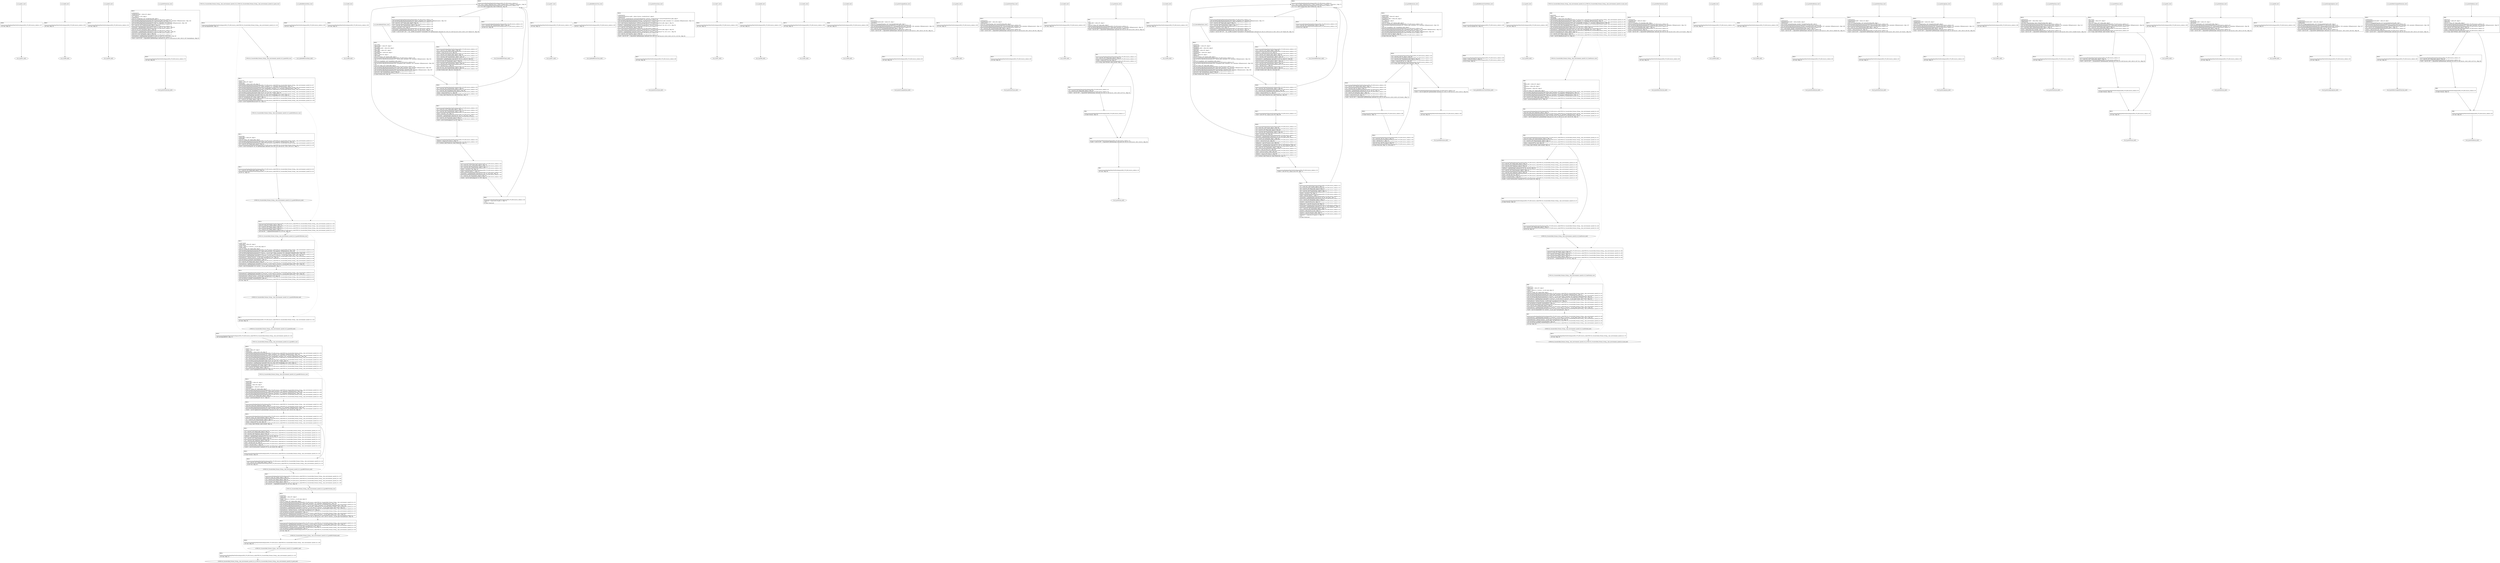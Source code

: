 digraph "icfg graph" {
BBio_ll_good1_end [label="{io_ll_good1_end}"];
BBio_ll_bad6_end [label="{io_ll_bad6_end}"];
BBio_ll_good5_end [label="{io_ll_good5_end}"];
BBio_ll_printWcharLine_end [label="{io_ll_printWcharLine_end}"];
BBCWE134_Uncontrolled_Format_String__char_environment_vprintf_42_ll_CWE134_Uncontrolled_Format_String__char_environment_vprintf_42_good_end [label="{CWE134_Uncontrolled_Format_String__char_environment_vprintf_42_ll_CWE134_Uncontrolled_Format_String__char_environment_vprintf_42_good_end}"];
BBio_ll_globalReturnsFalse_end [label="{io_ll_globalReturnsFalse_end}"];
BBio_ll_bad8_end [label="{io_ll_bad8_end}"];
BBio_ll_decodeHexWChars_end [label="{io_ll_decodeHexWChars_end}"];
BBio_ll_good7_end [label="{io_ll_good7_end}"];
BBio_ll_globalReturnsTrue_end [label="{io_ll_globalReturnsTrue_end}"];
BBio_ll_printStructLine_end [label="{io_ll_printStructLine_end}"];
BBio_ll_bad7_end [label="{io_ll_bad7_end}"];
BBio_ll_good6_end [label="{io_ll_good6_end}"];
BBio_ll_bad2_end [label="{io_ll_bad2_end}"];
BBio_ll_bad9_end [label="{io_ll_bad9_end}"];
BBio_ll_printUnsignedLine_end [label="{io_ll_printUnsignedLine_end}"];
BBio_ll_good4_end [label="{io_ll_good4_end}"];
BBio_ll_printSizeTLine_end [label="{io_ll_printSizeTLine_end}"];
BBio_ll_bad5_end [label="{io_ll_bad5_end}"];
BBio_ll_printLine_end [label="{io_ll_printLine_end}"];
BBCWE134_Uncontrolled_Format_String__char_environment_vprintf_42_ll_goodG2BVaSink_end [label="{CWE134_Uncontrolled_Format_String__char_environment_vprintf_42_ll_goodG2BVaSink_end}"];
BBio_ll_bad4_end [label="{io_ll_bad4_end}"];
BBio_ll_decodeHexChars_end [label="{io_ll_decodeHexChars_end}"];
BBio_ll_printBytesLine_end [label="{io_ll_printBytesLine_end}"];
BBio_ll_globalReturnsTrueOrFalse_end [label="{io_ll_globalReturnsTrueOrFalse_end}"];
BBCWE134_Uncontrolled_Format_String__char_environment_vprintf_42_ll_goodG2BSource_end [label="{CWE134_Uncontrolled_Format_String__char_environment_vprintf_42_ll_goodG2BSource_end}"];
BBio_ll_good3_end [label="{io_ll_good3_end}"];
BBCWE134_Uncontrolled_Format_String__char_environment_vprintf_42_ll_badVaSink_end [label="{CWE134_Uncontrolled_Format_String__char_environment_vprintf_42_ll_badVaSink_end}"];
BBio_ll_printHexCharLine_end [label="{io_ll_printHexCharLine_end}"];
BBCWE134_Uncontrolled_Format_String__char_environment_vprintf_42_ll_goodB2GSource_end [label="{CWE134_Uncontrolled_Format_String__char_environment_vprintf_42_ll_goodB2GSource_end}"];
BBio_ll_good9_end [label="{io_ll_good9_end}"];
BBCWE134_Uncontrolled_Format_String__char_environment_vprintf_42_ll_badSource_end [label="{CWE134_Uncontrolled_Format_String__char_environment_vprintf_42_ll_badSource_end}"];
BBio_ll_bad3_end [label="{io_ll_bad3_end}"];
BBCWE134_Uncontrolled_Format_String__char_environment_vprintf_42_ll_goodB2G_end [label="{CWE134_Uncontrolled_Format_String__char_environment_vprintf_42_ll_goodB2G_end}"];
BBio_ll_printDoubleLine_end [label="{io_ll_printDoubleLine_end}"];
BBio_ll_printShortLine_end [label="{io_ll_printShortLine_end}"];
BBio_ll_printLongLine_end [label="{io_ll_printLongLine_end}"];
BBio_ll_bad1_end [label="{io_ll_bad1_end}"];
BBio_ll_printFloatLine_end [label="{io_ll_printFloatLine_end}"];
BBCWE134_Uncontrolled_Format_String__char_environment_vprintf_42_ll_CWE134_Uncontrolled_Format_String__char_environment_vprintf_42_bad_end [label="{CWE134_Uncontrolled_Format_String__char_environment_vprintf_42_ll_CWE134_Uncontrolled_Format_String__char_environment_vprintf_42_bad_end}"];
BBCWE134_Uncontrolled_Format_String__char_environment_vprintf_42_ll_goodG2B_end [label="{CWE134_Uncontrolled_Format_String__char_environment_vprintf_42_ll_goodG2B_end}"];
BBio_ll_printWLine_end [label="{io_ll_printWLine_end}"];
BBio_ll_good2_end [label="{io_ll_good2_end}"];
BBio_ll_printIntLine_end [label="{io_ll_printIntLine_end}"];
BBio_ll_good8_end [label="{io_ll_good8_end}"];
BBio_ll_printLongLongLine_end [label="{io_ll_printLongLongLine_end}"];
BBCWE134_Uncontrolled_Format_String__char_environment_vprintf_42_ll_goodB2GVaSink_end [label="{CWE134_Uncontrolled_Format_String__char_environment_vprintf_42_ll_goodB2GVaSink_end}"];
BBio_ll_printHexUnsignedCharLine_end [label="{io_ll_printHexUnsignedCharLine_end}"];
BBio_ll_printSinkLine_end [label="{io_ll_printSinkLine_end}"];
BBio_ll_good1_start [label="{io_ll_good1_start}", shape=record];
io_ll_good1BB69 [label="{BB69:\l\l/home/raoxue/Desktop/MemVerif/workspace/000_079_891/source_code/io.c:187\l
  ret void, !dbg !52\l
}", shape=record];
BBio_ll_bad6_start [label="{io_ll_bad6_start}", shape=record];
io_ll_bad6BB83 [label="{BB83:\l\l/home/raoxue/Desktop/MemVerif/workspace/000_079_891/source_code/io.c:203\l
  ret void, !dbg !52\l
}", shape=record];
BBio_ll_good5_start [label="{io_ll_good5_start}", shape=record];
io_ll_good5BB73 [label="{BB73:\l\l/home/raoxue/Desktop/MemVerif/workspace/000_079_891/source_code/io.c:191\l
  ret void, !dbg !52\l
}", shape=record];
BBio_ll_printWcharLine_start [label="{io_ll_printWcharLine_start}", shape=record];
io_ll_printWcharLineBB28 [label="{BB28:\l\l/:2606454016\l
  %wideChar.addr = alloca i32, align 4\l
/:2606454016\l
  %s = alloca [2 x i32], align 4\l
/:2606454016\l
  store i32 %wideChar, i32* %wideChar.addr, align 4\l
/home/raoxue/Desktop/MemVerif/workspace/000_079_891/source_code/io.c:70\l
  call void @llvm.dbg.declare(metadata i32* %wideChar.addr, metadata !162, metadata !DIExpression()), !dbg !163\l
/home/raoxue/Desktop/MemVerif/workspace/000_079_891/source_code/io.c:74\l
  call void @llvm.dbg.declare(metadata [2 x i32]* %s, metadata !164, metadata !DIExpression()), !dbg !168\l
/home/raoxue/Desktop/MemVerif/workspace/000_079_891/source_code/io.c:75\l
  %0 = load i32, i32* %wideChar.addr, align 4, !dbg !61\l
/home/raoxue/Desktop/MemVerif/workspace/000_079_891/source_code/io.c:75\l
  %arrayidx = getelementptr inbounds [2 x i32], [2 x i32]* %s, i64 0, i64 0, !dbg !62\l
/home/raoxue/Desktop/MemVerif/workspace/000_079_891/source_code/io.c:75\l
  store i32 %0, i32* %arrayidx, align 4, !dbg !63\l
/home/raoxue/Desktop/MemVerif/workspace/000_079_891/source_code/io.c:76\l
  %arrayidx1 = getelementptr inbounds [2 x i32], [2 x i32]* %s, i64 0, i64 1, !dbg !64\l
/home/raoxue/Desktop/MemVerif/workspace/000_079_891/source_code/io.c:76\l
  store i32 0, i32* %arrayidx1, align 4, !dbg !65\l
/home/raoxue/Desktop/MemVerif/workspace/000_079_891/source_code/io.c:77\l
  %arraydecay = getelementptr inbounds [2 x i32], [2 x i32]* %s, i64 0, i64 0, !dbg !66\l
/home/raoxue/Desktop/MemVerif/workspace/000_079_891/source_code/io.c:77\l
  %call = call i32 (i8*, ...) @printf(i8* getelementptr inbounds ([5 x i8], [5 x i8]* @.str.10, i64 0, i64 0), i32* %arraydecay), !dbg !67\l
}", shape=record];
io_ll_printWcharLineBB28 [label="{BB28:\l\l/:2606454016\l
  %wideChar.addr = alloca i32, align 4\l
/:2606454016\l
  %s = alloca [2 x i32], align 4\l
/:2606454016\l
  store i32 %wideChar, i32* %wideChar.addr, align 4\l
/home/raoxue/Desktop/MemVerif/workspace/000_079_891/source_code/io.c:70\l
  call void @llvm.dbg.declare(metadata i32* %wideChar.addr, metadata !162, metadata !DIExpression()), !dbg !163\l
/home/raoxue/Desktop/MemVerif/workspace/000_079_891/source_code/io.c:74\l
  call void @llvm.dbg.declare(metadata [2 x i32]* %s, metadata !164, metadata !DIExpression()), !dbg !168\l
/home/raoxue/Desktop/MemVerif/workspace/000_079_891/source_code/io.c:75\l
  %0 = load i32, i32* %wideChar.addr, align 4, !dbg !61\l
/home/raoxue/Desktop/MemVerif/workspace/000_079_891/source_code/io.c:75\l
  %arrayidx = getelementptr inbounds [2 x i32], [2 x i32]* %s, i64 0, i64 0, !dbg !62\l
/home/raoxue/Desktop/MemVerif/workspace/000_079_891/source_code/io.c:75\l
  store i32 %0, i32* %arrayidx, align 4, !dbg !63\l
/home/raoxue/Desktop/MemVerif/workspace/000_079_891/source_code/io.c:76\l
  %arrayidx1 = getelementptr inbounds [2 x i32], [2 x i32]* %s, i64 0, i64 1, !dbg !64\l
/home/raoxue/Desktop/MemVerif/workspace/000_079_891/source_code/io.c:76\l
  store i32 0, i32* %arrayidx1, align 4, !dbg !65\l
/home/raoxue/Desktop/MemVerif/workspace/000_079_891/source_code/io.c:77\l
  %arraydecay = getelementptr inbounds [2 x i32], [2 x i32]* %s, i64 0, i64 0, !dbg !66\l
/home/raoxue/Desktop/MemVerif/workspace/000_079_891/source_code/io.c:77\l
  %call = call i32 (i8*, ...) @printf(i8* getelementptr inbounds ([5 x i8], [5 x i8]* @.str.10, i64 0, i64 0), i32* %arraydecay), !dbg !67\l
}", shape=record];
io_ll_printWcharLineBB29 [label="{BB29:\l\l/home/raoxue/Desktop/MemVerif/workspace/000_079_891/source_code/io.c:78\l
  ret void, !dbg !68\l
}", shape=record];
BBCWE134_Uncontrolled_Format_String__char_environment_vprintf_42_ll_CWE134_Uncontrolled_Format_String__char_environment_vprintf_42_good_start [label="{CWE134_Uncontrolled_Format_String__char_environment_vprintf_42_ll_CWE134_Uncontrolled_Format_String__char_environment_vprintf_42_good_start}", shape=record];
CWE134_Uncontrolled_Format_String__char_environment_vprintf_42_ll_CWE134_Uncontrolled_Format_String__char_environment_vprintf_42_goodBB29 [label="{BB29:\l\l/home/raoxue/Desktop/MemVerif/workspace/000_079_891/source_code/CWE134_Uncontrolled_Format_String__char_environment_vprintf_42.c:143\l
  call void @goodG2B(), !dbg !12\l
}", shape=record];
CWE134_Uncontrolled_Format_String__char_environment_vprintf_42_ll_CWE134_Uncontrolled_Format_String__char_environment_vprintf_42_goodBB29 [label="{BB29:\l\l/home/raoxue/Desktop/MemVerif/workspace/000_079_891/source_code/CWE134_Uncontrolled_Format_String__char_environment_vprintf_42.c:143\l
  call void @goodG2B(), !dbg !12\l
}", shape=record];
CWE134_Uncontrolled_Format_String__char_environment_vprintf_42_ll_CWE134_Uncontrolled_Format_String__char_environment_vprintf_42_goodBB30 [label="{BB30:\l\l/home/raoxue/Desktop/MemVerif/workspace/000_079_891/source_code/CWE134_Uncontrolled_Format_String__char_environment_vprintf_42.c:144\l
  call void @goodB2G(), !dbg !13\l
}", shape=record];
CWE134_Uncontrolled_Format_String__char_environment_vprintf_42_ll_CWE134_Uncontrolled_Format_String__char_environment_vprintf_42_goodBB30 [label="{BB30:\l\l/home/raoxue/Desktop/MemVerif/workspace/000_079_891/source_code/CWE134_Uncontrolled_Format_String__char_environment_vprintf_42.c:144\l
  call void @goodB2G(), !dbg !13\l
}", shape=record];
CWE134_Uncontrolled_Format_String__char_environment_vprintf_42_ll_CWE134_Uncontrolled_Format_String__char_environment_vprintf_42_goodBB31 [label="{BB31:\l\l/home/raoxue/Desktop/MemVerif/workspace/000_079_891/source_code/CWE134_Uncontrolled_Format_String__char_environment_vprintf_42.c:145\l
  ret void, !dbg !14\l
}", shape=record];
BBio_ll_globalReturnsFalse_start [label="{io_ll_globalReturnsFalse_start}", shape=record];
io_ll_globalReturnsFalseBB66 [label="{BB66:\l\l/home/raoxue/Desktop/MemVerif/workspace/000_079_891/source_code/io.c:163\l
  ret i32 0, !dbg !52\l
}", shape=record];
BBio_ll_bad8_start [label="{io_ll_bad8_start}", shape=record];
io_ll_bad8BB85 [label="{BB85:\l\l/home/raoxue/Desktop/MemVerif/workspace/000_079_891/source_code/io.c:205\l
  ret void, !dbg !52\l
}", shape=record];
BBio_ll_decodeHexWChars_start [label="{io_ll_decodeHexWChars_start}", shape=record];
io_ll_decodeHexWCharsBB55 [label="{BB55:\l\l/:86575688\l
  %bytes.addr = alloca i8*, align 8\l
/:86575688\l
  %numBytes.addr = alloca i64, align 8\l
/:86575688\l
  %hex.addr = alloca i32*, align 8\l
/:86575688\l
  %numWritten = alloca i64, align 8\l
/:86575688\l
  %byte = alloca i32, align 4\l
/:86575688\l
  store i8* %bytes, i8** %bytes.addr, align 8\l
/home/raoxue/Desktop/MemVerif/workspace/000_079_891/source_code/io.c:135\l
  call void @llvm.dbg.declare(metadata i8** %bytes.addr, metadata !290, metadata !DIExpression()), !dbg !291\l
/:135\l
  store i64 %numBytes, i64* %numBytes.addr, align 8\l
/home/raoxue/Desktop/MemVerif/workspace/000_079_891/source_code/io.c:135\l
  call void @llvm.dbg.declare(metadata i64* %numBytes.addr, metadata !292, metadata !DIExpression()), !dbg !293\l
/:135\l
  store i32* %hex, i32** %hex.addr, align 8\l
/home/raoxue/Desktop/MemVerif/workspace/000_079_891/source_code/io.c:135\l
  call void @llvm.dbg.declare(metadata i32** %hex.addr, metadata !294, metadata !DIExpression()), !dbg !295\l
/home/raoxue/Desktop/MemVerif/workspace/000_079_891/source_code/io.c:137\l
  call void @llvm.dbg.declare(metadata i64* %numWritten, metadata !296, metadata !DIExpression()), !dbg !297\l
/home/raoxue/Desktop/MemVerif/workspace/000_079_891/source_code/io.c:137\l
  store i64 0, i64* %numWritten, align 8, !dbg !65\l
/home/raoxue/Desktop/MemVerif/workspace/000_079_891/source_code/io.c:143\l
  br label %while.cond, !dbg !66\l
}", shape=record];
io_ll_decodeHexWCharsBB56 [label="{BB56:\l\l/home/raoxue/Desktop/MemVerif/workspace/000_079_891/source_code/io.c:143\l
  %0 = load i64, i64* %numWritten, align 8, !dbg !67\l
/home/raoxue/Desktop/MemVerif/workspace/000_079_891/source_code/io.c:143\l
  %1 = load i64, i64* %numBytes.addr, align 8, !dbg !68\l
/home/raoxue/Desktop/MemVerif/workspace/000_079_891/source_code/io.c:143\l
  %cmp = icmp ult i64 %0, %1, !dbg !69\l
/home/raoxue/Desktop/MemVerif/workspace/000_079_891/source_code/io.c:143\l
  br i1 %cmp, label %land.lhs.true, label %land.end, !dbg !70\l
}", shape=record];
io_ll_decodeHexWCharsBB57 [label="{BB57:\l\l/home/raoxue/Desktop/MemVerif/workspace/000_079_891/source_code/io.c:143\l
  %2 = load i32*, i32** %hex.addr, align 8, !dbg !71\l
/home/raoxue/Desktop/MemVerif/workspace/000_079_891/source_code/io.c:143\l
  %3 = load i64, i64* %numWritten, align 8, !dbg !72\l
/home/raoxue/Desktop/MemVerif/workspace/000_079_891/source_code/io.c:143\l
  %mul = mul i64 2, %3, !dbg !73\l
/home/raoxue/Desktop/MemVerif/workspace/000_079_891/source_code/io.c:143\l
  %arrayidx = getelementptr inbounds i32, i32* %2, i64 %mul, !dbg !71\l
/home/raoxue/Desktop/MemVerif/workspace/000_079_891/source_code/io.c:143\l
  %4 = load i32, i32* %arrayidx, align 4, !dbg !71\l
/home/raoxue/Desktop/MemVerif/workspace/000_079_891/source_code/io.c:143\l
  %call = call i32 @iswxdigit(i32 %4) #5, !dbg !74\l
}", shape=record];
io_ll_decodeHexWCharsBB57 [label="{BB57:\l\l/home/raoxue/Desktop/MemVerif/workspace/000_079_891/source_code/io.c:143\l
  %2 = load i32*, i32** %hex.addr, align 8, !dbg !71\l
/home/raoxue/Desktop/MemVerif/workspace/000_079_891/source_code/io.c:143\l
  %3 = load i64, i64* %numWritten, align 8, !dbg !72\l
/home/raoxue/Desktop/MemVerif/workspace/000_079_891/source_code/io.c:143\l
  %mul = mul i64 2, %3, !dbg !73\l
/home/raoxue/Desktop/MemVerif/workspace/000_079_891/source_code/io.c:143\l
  %arrayidx = getelementptr inbounds i32, i32* %2, i64 %mul, !dbg !71\l
/home/raoxue/Desktop/MemVerif/workspace/000_079_891/source_code/io.c:143\l
  %4 = load i32, i32* %arrayidx, align 4, !dbg !71\l
/home/raoxue/Desktop/MemVerif/workspace/000_079_891/source_code/io.c:143\l
  %call = call i32 @iswxdigit(i32 %4) #5, !dbg !74\l
}", shape=record];
io_ll_decodeHexWCharsBB59 [label="{BB59:\l\l/home/raoxue/Desktop/MemVerif/workspace/000_079_891/source_code/io.c:143\l
  %tobool = icmp ne i32 %call, 0, !dbg !74\l
/home/raoxue/Desktop/MemVerif/workspace/000_079_891/source_code/io.c:143\l
  br i1 %tobool, label %land.rhs, label %land.end, !dbg !75\l
}", shape=record];
io_ll_decodeHexWCharsBB60 [label="{BB60:\l\l/home/raoxue/Desktop/MemVerif/workspace/000_079_891/source_code/io.c:143\l
  %5 = load i32*, i32** %hex.addr, align 8, !dbg !76\l
/home/raoxue/Desktop/MemVerif/workspace/000_079_891/source_code/io.c:143\l
  %6 = load i64, i64* %numWritten, align 8, !dbg !77\l
/home/raoxue/Desktop/MemVerif/workspace/000_079_891/source_code/io.c:143\l
  %mul1 = mul i64 2, %6, !dbg !78\l
/home/raoxue/Desktop/MemVerif/workspace/000_079_891/source_code/io.c:143\l
  %add = add i64 %mul1, 1, !dbg !79\l
/home/raoxue/Desktop/MemVerif/workspace/000_079_891/source_code/io.c:143\l
  %arrayidx2 = getelementptr inbounds i32, i32* %5, i64 %add, !dbg !76\l
/home/raoxue/Desktop/MemVerif/workspace/000_079_891/source_code/io.c:143\l
  %7 = load i32, i32* %arrayidx2, align 4, !dbg !76\l
/home/raoxue/Desktop/MemVerif/workspace/000_079_891/source_code/io.c:143\l
  %call3 = call i32 @iswxdigit(i32 %7) #5, !dbg !80\l
}", shape=record];
io_ll_decodeHexWCharsBB60 [label="{BB60:\l\l/home/raoxue/Desktop/MemVerif/workspace/000_079_891/source_code/io.c:143\l
  %5 = load i32*, i32** %hex.addr, align 8, !dbg !76\l
/home/raoxue/Desktop/MemVerif/workspace/000_079_891/source_code/io.c:143\l
  %6 = load i64, i64* %numWritten, align 8, !dbg !77\l
/home/raoxue/Desktop/MemVerif/workspace/000_079_891/source_code/io.c:143\l
  %mul1 = mul i64 2, %6, !dbg !78\l
/home/raoxue/Desktop/MemVerif/workspace/000_079_891/source_code/io.c:143\l
  %add = add i64 %mul1, 1, !dbg !79\l
/home/raoxue/Desktop/MemVerif/workspace/000_079_891/source_code/io.c:143\l
  %arrayidx2 = getelementptr inbounds i32, i32* %5, i64 %add, !dbg !76\l
/home/raoxue/Desktop/MemVerif/workspace/000_079_891/source_code/io.c:143\l
  %7 = load i32, i32* %arrayidx2, align 4, !dbg !76\l
/home/raoxue/Desktop/MemVerif/workspace/000_079_891/source_code/io.c:143\l
  %call3 = call i32 @iswxdigit(i32 %7) #5, !dbg !80\l
}", shape=record];
io_ll_decodeHexWCharsBB61 [label="{BB61:\l\l/home/raoxue/Desktop/MemVerif/workspace/000_079_891/source_code/io.c:143\l
  %tobool4 = icmp ne i32 %call3, 0, !dbg !75\l
/:143\l
  br label %land.end\l
}", shape=record];
io_ll_decodeHexWCharsBB58 [label="{BB58:\l\l/home/raoxue/Desktop/MemVerif/workspace/000_079_891/source_code/io.c:0\l
  %8 = phi i1 [ false, %land.lhs.true ], [ false, %while.cond ], [ %tobool4, %land.rhs ], !dbg !81\l
/home/raoxue/Desktop/MemVerif/workspace/000_079_891/source_code/io.c:143\l
  br i1 %8, label %while.body, label %while.end, !dbg !66\l
}", shape=record];
io_ll_decodeHexWCharsBB62 [label="{BB62:\l\l/home/raoxue/Desktop/MemVerif/workspace/000_079_891/source_code/io.c:145\l
  call void @llvm.dbg.declare(metadata i32* %byte, metadata !314, metadata !DIExpression()), !dbg !316\l
/home/raoxue/Desktop/MemVerif/workspace/000_079_891/source_code/io.c:146\l
  %9 = load i32*, i32** %hex.addr, align 8, !dbg !85\l
/home/raoxue/Desktop/MemVerif/workspace/000_079_891/source_code/io.c:146\l
  %10 = load i64, i64* %numWritten, align 8, !dbg !86\l
/home/raoxue/Desktop/MemVerif/workspace/000_079_891/source_code/io.c:146\l
  %mul5 = mul i64 2, %10, !dbg !87\l
/home/raoxue/Desktop/MemVerif/workspace/000_079_891/source_code/io.c:146\l
  %arrayidx6 = getelementptr inbounds i32, i32* %9, i64 %mul5, !dbg !85\l
/home/raoxue/Desktop/MemVerif/workspace/000_079_891/source_code/io.c:146\l
  %call7 = call i32 (i32*, i32*, ...) @__isoc99_swscanf(i32* %arrayidx6, i32* getelementptr inbounds ([5 x i32], [5 x i32]* @.str.16, i64 0, i64 0), i32* %byte) #5, !dbg !88\l
}", shape=record];
io_ll_decodeHexWCharsBB62 [label="{BB62:\l\l/home/raoxue/Desktop/MemVerif/workspace/000_079_891/source_code/io.c:145\l
  call void @llvm.dbg.declare(metadata i32* %byte, metadata !314, metadata !DIExpression()), !dbg !316\l
/home/raoxue/Desktop/MemVerif/workspace/000_079_891/source_code/io.c:146\l
  %9 = load i32*, i32** %hex.addr, align 8, !dbg !85\l
/home/raoxue/Desktop/MemVerif/workspace/000_079_891/source_code/io.c:146\l
  %10 = load i64, i64* %numWritten, align 8, !dbg !86\l
/home/raoxue/Desktop/MemVerif/workspace/000_079_891/source_code/io.c:146\l
  %mul5 = mul i64 2, %10, !dbg !87\l
/home/raoxue/Desktop/MemVerif/workspace/000_079_891/source_code/io.c:146\l
  %arrayidx6 = getelementptr inbounds i32, i32* %9, i64 %mul5, !dbg !85\l
/home/raoxue/Desktop/MemVerif/workspace/000_079_891/source_code/io.c:146\l
  %call7 = call i32 (i32*, i32*, ...) @__isoc99_swscanf(i32* %arrayidx6, i32* getelementptr inbounds ([5 x i32], [5 x i32]* @.str.16, i64 0, i64 0), i32* %byte) #5, !dbg !88\l
}", shape=record];
io_ll_decodeHexWCharsBB64 [label="{BB64:\l\l/home/raoxue/Desktop/MemVerif/workspace/000_079_891/source_code/io.c:147\l
  %11 = load i32, i32* %byte, align 4, !dbg !89\l
/home/raoxue/Desktop/MemVerif/workspace/000_079_891/source_code/io.c:147\l
  %conv = trunc i32 %11 to i8, !dbg !90\l
/home/raoxue/Desktop/MemVerif/workspace/000_079_891/source_code/io.c:147\l
  %12 = load i8*, i8** %bytes.addr, align 8, !dbg !91\l
/home/raoxue/Desktop/MemVerif/workspace/000_079_891/source_code/io.c:147\l
  %13 = load i64, i64* %numWritten, align 8, !dbg !92\l
/home/raoxue/Desktop/MemVerif/workspace/000_079_891/source_code/io.c:147\l
  %arrayidx8 = getelementptr inbounds i8, i8* %12, i64 %13, !dbg !91\l
/home/raoxue/Desktop/MemVerif/workspace/000_079_891/source_code/io.c:147\l
  store i8 %conv, i8* %arrayidx8, align 1, !dbg !93\l
/home/raoxue/Desktop/MemVerif/workspace/000_079_891/source_code/io.c:148\l
  %14 = load i64, i64* %numWritten, align 8, !dbg !94\l
/home/raoxue/Desktop/MemVerif/workspace/000_079_891/source_code/io.c:148\l
  %inc = add i64 %14, 1, !dbg !94\l
/home/raoxue/Desktop/MemVerif/workspace/000_079_891/source_code/io.c:148\l
  store i64 %inc, i64* %numWritten, align 8, !dbg !94\l
/home/raoxue/Desktop/MemVerif/workspace/000_079_891/source_code/io.c:143\l
  br label %while.cond, !dbg !66, !llvm.loop !95\l
}", shape=record];
io_ll_decodeHexWCharsBB63 [label="{BB63:\l\l/home/raoxue/Desktop/MemVerif/workspace/000_079_891/source_code/io.c:151\l
  %15 = load i64, i64* %numWritten, align 8, !dbg !98\l
/home/raoxue/Desktop/MemVerif/workspace/000_079_891/source_code/io.c:151\l
  ret i64 %15, !dbg !99\l
}", shape=record];
BBio_ll_good7_start [label="{io_ll_good7_start}", shape=record];
io_ll_good7BB75 [label="{BB75:\l\l/home/raoxue/Desktop/MemVerif/workspace/000_079_891/source_code/io.c:193\l
  ret void, !dbg !52\l
}", shape=record];
BBio_ll_globalReturnsTrue_start [label="{io_ll_globalReturnsTrue_start}", shape=record];
io_ll_globalReturnsTrueBB65 [label="{BB65:\l\l/home/raoxue/Desktop/MemVerif/workspace/000_079_891/source_code/io.c:158\l
  ret i32 1, !dbg !52\l
}", shape=record];
BBio_ll_printStructLine_start [label="{io_ll_printStructLine_start}", shape=record];
io_ll_printStructLineBB36 [label="{BB36:\l\l/:2606454016\l
  %structTwoIntsStruct.addr = alloca %struct._twoIntsStruct*, align 8\l
/:2606454016\l
  store %struct._twoIntsStruct* %structTwoIntsStruct, %struct._twoIntsStruct** %structTwoIntsStruct.addr, align 8\l
/home/raoxue/Desktop/MemVerif/workspace/000_079_891/source_code/io.c:95\l
  call void @llvm.dbg.declare(metadata %struct._twoIntsStruct** %structTwoIntsStruct.addr, metadata !212, metadata !DIExpression()), !dbg !213\l
/home/raoxue/Desktop/MemVerif/workspace/000_079_891/source_code/io.c:97\l
  %0 = load %struct._twoIntsStruct*, %struct._twoIntsStruct** %structTwoIntsStruct.addr, align 8, !dbg !61\l
/home/raoxue/Desktop/MemVerif/workspace/000_079_891/source_code/io.c:97\l
  %intOne = getelementptr inbounds %struct._twoIntsStruct, %struct._twoIntsStruct* %0, i32 0, i32 0, !dbg !62\l
/home/raoxue/Desktop/MemVerif/workspace/000_079_891/source_code/io.c:97\l
  %1 = load i32, i32* %intOne, align 4, !dbg !62\l
/home/raoxue/Desktop/MemVerif/workspace/000_079_891/source_code/io.c:97\l
  %2 = load %struct._twoIntsStruct*, %struct._twoIntsStruct** %structTwoIntsStruct.addr, align 8, !dbg !63\l
/home/raoxue/Desktop/MemVerif/workspace/000_079_891/source_code/io.c:97\l
  %intTwo = getelementptr inbounds %struct._twoIntsStruct, %struct._twoIntsStruct* %2, i32 0, i32 1, !dbg !64\l
/home/raoxue/Desktop/MemVerif/workspace/000_079_891/source_code/io.c:97\l
  %3 = load i32, i32* %intTwo, align 4, !dbg !64\l
/home/raoxue/Desktop/MemVerif/workspace/000_079_891/source_code/io.c:97\l
  %call = call i32 (i8*, ...) @printf(i8* getelementptr inbounds ([10 x i8], [10 x i8]* @.str.13, i64 0, i64 0), i32 %1, i32 %3), !dbg !65\l
}", shape=record];
io_ll_printStructLineBB36 [label="{BB36:\l\l/:2606454016\l
  %structTwoIntsStruct.addr = alloca %struct._twoIntsStruct*, align 8\l
/:2606454016\l
  store %struct._twoIntsStruct* %structTwoIntsStruct, %struct._twoIntsStruct** %structTwoIntsStruct.addr, align 8\l
/home/raoxue/Desktop/MemVerif/workspace/000_079_891/source_code/io.c:95\l
  call void @llvm.dbg.declare(metadata %struct._twoIntsStruct** %structTwoIntsStruct.addr, metadata !212, metadata !DIExpression()), !dbg !213\l
/home/raoxue/Desktop/MemVerif/workspace/000_079_891/source_code/io.c:97\l
  %0 = load %struct._twoIntsStruct*, %struct._twoIntsStruct** %structTwoIntsStruct.addr, align 8, !dbg !61\l
/home/raoxue/Desktop/MemVerif/workspace/000_079_891/source_code/io.c:97\l
  %intOne = getelementptr inbounds %struct._twoIntsStruct, %struct._twoIntsStruct* %0, i32 0, i32 0, !dbg !62\l
/home/raoxue/Desktop/MemVerif/workspace/000_079_891/source_code/io.c:97\l
  %1 = load i32, i32* %intOne, align 4, !dbg !62\l
/home/raoxue/Desktop/MemVerif/workspace/000_079_891/source_code/io.c:97\l
  %2 = load %struct._twoIntsStruct*, %struct._twoIntsStruct** %structTwoIntsStruct.addr, align 8, !dbg !63\l
/home/raoxue/Desktop/MemVerif/workspace/000_079_891/source_code/io.c:97\l
  %intTwo = getelementptr inbounds %struct._twoIntsStruct, %struct._twoIntsStruct* %2, i32 0, i32 1, !dbg !64\l
/home/raoxue/Desktop/MemVerif/workspace/000_079_891/source_code/io.c:97\l
  %3 = load i32, i32* %intTwo, align 4, !dbg !64\l
/home/raoxue/Desktop/MemVerif/workspace/000_079_891/source_code/io.c:97\l
  %call = call i32 (i8*, ...) @printf(i8* getelementptr inbounds ([10 x i8], [10 x i8]* @.str.13, i64 0, i64 0), i32 %1, i32 %3), !dbg !65\l
}", shape=record];
io_ll_printStructLineBB37 [label="{BB37:\l\l/home/raoxue/Desktop/MemVerif/workspace/000_079_891/source_code/io.c:98\l
  ret void, !dbg !66\l
}", shape=record];
BBio_ll_bad7_start [label="{io_ll_bad7_start}", shape=record];
io_ll_bad7BB84 [label="{BB84:\l\l/home/raoxue/Desktop/MemVerif/workspace/000_079_891/source_code/io.c:204\l
  ret void, !dbg !52\l
}", shape=record];
BBio_ll_good6_start [label="{io_ll_good6_start}", shape=record];
io_ll_good6BB74 [label="{BB74:\l\l/home/raoxue/Desktop/MemVerif/workspace/000_079_891/source_code/io.c:192\l
  ret void, !dbg !52\l
}", shape=record];
BBio_ll_bad2_start [label="{io_ll_bad2_start}", shape=record];
io_ll_bad2BB79 [label="{BB79:\l\l/home/raoxue/Desktop/MemVerif/workspace/000_079_891/source_code/io.c:199\l
  ret void, !dbg !52\l
}", shape=record];
BBio_ll_bad9_start [label="{io_ll_bad9_start}", shape=record];
io_ll_bad9BB86 [label="{BB86:\l\l/home/raoxue/Desktop/MemVerif/workspace/000_079_891/source_code/io.c:206\l
  ret void, !dbg !52\l
}", shape=record];
BBio_ll_printUnsignedLine_start [label="{io_ll_printUnsignedLine_start}", shape=record];
io_ll_printUnsignedLineBB30 [label="{BB30:\l\l/:86736728\l
  %unsignedNumber.addr = alloca i32, align 4\l
/:86736728\l
  store i32 %unsignedNumber, i32* %unsignedNumber.addr, align 4\l
/home/raoxue/Desktop/MemVerif/workspace/000_079_891/source_code/io.c:80\l
  call void @llvm.dbg.declare(metadata i32* %unsignedNumber.addr, metadata !180, metadata !DIExpression()), !dbg !181\l
/home/raoxue/Desktop/MemVerif/workspace/000_079_891/source_code/io.c:82\l
  %0 = load i32, i32* %unsignedNumber.addr, align 4, !dbg !54\l
/home/raoxue/Desktop/MemVerif/workspace/000_079_891/source_code/io.c:82\l
  %call = call i32 (i8*, ...) @printf(i8* getelementptr inbounds ([4 x i8], [4 x i8]* @.str.11, i64 0, i64 0), i32 %0), !dbg !55\l
}", shape=record];
io_ll_printUnsignedLineBB30 [label="{BB30:\l\l/:86736728\l
  %unsignedNumber.addr = alloca i32, align 4\l
/:86736728\l
  store i32 %unsignedNumber, i32* %unsignedNumber.addr, align 4\l
/home/raoxue/Desktop/MemVerif/workspace/000_079_891/source_code/io.c:80\l
  call void @llvm.dbg.declare(metadata i32* %unsignedNumber.addr, metadata !180, metadata !DIExpression()), !dbg !181\l
/home/raoxue/Desktop/MemVerif/workspace/000_079_891/source_code/io.c:82\l
  %0 = load i32, i32* %unsignedNumber.addr, align 4, !dbg !54\l
/home/raoxue/Desktop/MemVerif/workspace/000_079_891/source_code/io.c:82\l
  %call = call i32 (i8*, ...) @printf(i8* getelementptr inbounds ([4 x i8], [4 x i8]* @.str.11, i64 0, i64 0), i32 %0), !dbg !55\l
}", shape=record];
io_ll_printUnsignedLineBB31 [label="{BB31:\l\l/home/raoxue/Desktop/MemVerif/workspace/000_079_891/source_code/io.c:83\l
  ret void, !dbg !56\l
}", shape=record];
BBio_ll_good4_start [label="{io_ll_good4_start}", shape=record];
io_ll_good4BB72 [label="{BB72:\l\l/home/raoxue/Desktop/MemVerif/workspace/000_079_891/source_code/io.c:190\l
  ret void, !dbg !52\l
}", shape=record];
BBio_ll_printSizeTLine_start [label="{io_ll_printSizeTLine_start}", shape=record];
io_ll_printSizeTLineBB24 [label="{BB24:\l\l/:2606454016\l
  %sizeTNumber.addr = alloca i64, align 8\l
/:2606454016\l
  store i64 %sizeTNumber, i64* %sizeTNumber.addr, align 8\l
/home/raoxue/Desktop/MemVerif/workspace/000_079_891/source_code/io.c:60\l
  call void @llvm.dbg.declare(metadata i64* %sizeTNumber.addr, metadata !146, metadata !DIExpression()), !dbg !147\l
/home/raoxue/Desktop/MemVerif/workspace/000_079_891/source_code/io.c:62\l
  %0 = load i64, i64* %sizeTNumber.addr, align 8, !dbg !57\l
/home/raoxue/Desktop/MemVerif/workspace/000_079_891/source_code/io.c:62\l
  %call = call i32 (i8*, ...) @printf(i8* getelementptr inbounds ([5 x i8], [5 x i8]* @.str.8, i64 0, i64 0), i64 %0), !dbg !58\l
}", shape=record];
io_ll_printSizeTLineBB24 [label="{BB24:\l\l/:2606454016\l
  %sizeTNumber.addr = alloca i64, align 8\l
/:2606454016\l
  store i64 %sizeTNumber, i64* %sizeTNumber.addr, align 8\l
/home/raoxue/Desktop/MemVerif/workspace/000_079_891/source_code/io.c:60\l
  call void @llvm.dbg.declare(metadata i64* %sizeTNumber.addr, metadata !146, metadata !DIExpression()), !dbg !147\l
/home/raoxue/Desktop/MemVerif/workspace/000_079_891/source_code/io.c:62\l
  %0 = load i64, i64* %sizeTNumber.addr, align 8, !dbg !57\l
/home/raoxue/Desktop/MemVerif/workspace/000_079_891/source_code/io.c:62\l
  %call = call i32 (i8*, ...) @printf(i8* getelementptr inbounds ([5 x i8], [5 x i8]* @.str.8, i64 0, i64 0), i64 %0), !dbg !58\l
}", shape=record];
io_ll_printSizeTLineBB25 [label="{BB25:\l\l/home/raoxue/Desktop/MemVerif/workspace/000_079_891/source_code/io.c:63\l
  ret void, !dbg !59\l
}", shape=record];
BBio_ll_bad5_start [label="{io_ll_bad5_start}", shape=record];
io_ll_bad5BB82 [label="{BB82:\l\l/home/raoxue/Desktop/MemVerif/workspace/000_079_891/source_code/io.c:202\l
  ret void, !dbg !52\l
}", shape=record];
BBio_ll_printLine_start [label="{io_ll_printLine_start}", shape=record];
io_ll_printLineBB0 [label="{BB0:\l\l/:415\l
  %line.addr = alloca i8*, align 8\l
/:415\l
  store i8* %line, i8** %line.addr, align 8\l
/home/raoxue/Desktop/MemVerif/workspace/000_079_891/source_code/io.c:11\l
  call void @llvm.dbg.declare(metadata i8** %line.addr, metadata !52, metadata !DIExpression()), !dbg !53\l
/home/raoxue/Desktop/MemVerif/workspace/000_079_891/source_code/io.c:13\l
  %call = call i32 (i8*, ...) @printf(i8* getelementptr inbounds ([9 x i8], [9 x i8]* @.str, i64 0, i64 0)), !dbg !54\l
}", shape=record];
io_ll_printLineBB0 [label="{BB0:\l\l/:415\l
  %line.addr = alloca i8*, align 8\l
/:415\l
  store i8* %line, i8** %line.addr, align 8\l
/home/raoxue/Desktop/MemVerif/workspace/000_079_891/source_code/io.c:11\l
  call void @llvm.dbg.declare(metadata i8** %line.addr, metadata !52, metadata !DIExpression()), !dbg !53\l
/home/raoxue/Desktop/MemVerif/workspace/000_079_891/source_code/io.c:13\l
  %call = call i32 (i8*, ...) @printf(i8* getelementptr inbounds ([9 x i8], [9 x i8]* @.str, i64 0, i64 0)), !dbg !54\l
}", shape=record];
io_ll_printLineBB1 [label="{BB1:\l\l/home/raoxue/Desktop/MemVerif/workspace/000_079_891/source_code/io.c:14\l
  %0 = load i8*, i8** %line.addr, align 8, !dbg !55\l
/home/raoxue/Desktop/MemVerif/workspace/000_079_891/source_code/io.c:14\l
  %cmp = icmp ne i8* %0, null, !dbg !57\l
/home/raoxue/Desktop/MemVerif/workspace/000_079_891/source_code/io.c:14\l
  br i1 %cmp, label %if.then, label %if.end, !dbg !58\l
}", shape=record];
io_ll_printLineBB2 [label="{BB2:\l\l/home/raoxue/Desktop/MemVerif/workspace/000_079_891/source_code/io.c:16\l
  %1 = load i8*, i8** %line.addr, align 8, !dbg !59\l
/home/raoxue/Desktop/MemVerif/workspace/000_079_891/source_code/io.c:16\l
  %call1 = call i32 (i8*, ...) @printf(i8* getelementptr inbounds ([4 x i8], [4 x i8]* @.str.1, i64 0, i64 0), i8* %1), !dbg !61\l
}", shape=record];
io_ll_printLineBB2 [label="{BB2:\l\l/home/raoxue/Desktop/MemVerif/workspace/000_079_891/source_code/io.c:16\l
  %1 = load i8*, i8** %line.addr, align 8, !dbg !59\l
/home/raoxue/Desktop/MemVerif/workspace/000_079_891/source_code/io.c:16\l
  %call1 = call i32 (i8*, ...) @printf(i8* getelementptr inbounds ([4 x i8], [4 x i8]* @.str.1, i64 0, i64 0), i8* %1), !dbg !61\l
}", shape=record];
io_ll_printLineBB4 [label="{BB4:\l\l/home/raoxue/Desktop/MemVerif/workspace/000_079_891/source_code/io.c:17\l
  br label %if.end, !dbg !62\l
}", shape=record];
io_ll_printLineBB3 [label="{BB3:\l\l/home/raoxue/Desktop/MemVerif/workspace/000_079_891/source_code/io.c:18\l
  %call2 = call i32 (i8*, ...) @printf(i8* getelementptr inbounds ([9 x i8], [9 x i8]* @.str.2, i64 0, i64 0)), !dbg !63\l
}", shape=record];
io_ll_printLineBB3 [label="{BB3:\l\l/home/raoxue/Desktop/MemVerif/workspace/000_079_891/source_code/io.c:18\l
  %call2 = call i32 (i8*, ...) @printf(i8* getelementptr inbounds ([9 x i8], [9 x i8]* @.str.2, i64 0, i64 0)), !dbg !63\l
}", shape=record];
io_ll_printLineBB5 [label="{BB5:\l\l/home/raoxue/Desktop/MemVerif/workspace/000_079_891/source_code/io.c:19\l
  ret void, !dbg !64\l
}", shape=record];
BBCWE134_Uncontrolled_Format_String__char_environment_vprintf_42_ll_goodG2BVaSink_start [label="{CWE134_Uncontrolled_Format_String__char_environment_vprintf_42_ll_goodG2BVaSink_start}", shape=record];
CWE134_Uncontrolled_Format_String__char_environment_vprintf_42_ll_goodG2BVaSinkBB13 [label="{BB13:\l\l/:4168718336\l
  %data.addr = alloca i8*, align 8\l
/:4168718336\l
  %args = alloca [1 x %struct.__va_list_tag], align 16\l
/:4168718336\l
  store i8* %data, i8** %data.addr, align 8\l
/home/raoxue/Desktop/MemVerif/workspace/000_079_891/source_code/CWE134_Uncontrolled_Format_String__char_environment_vprintf_42.c:84\l
  call void @llvm.dbg.declare(metadata i8** %data.addr, metadata !99, metadata !DIExpression()), !dbg !100\l
/home/raoxue/Desktop/MemVerif/workspace/000_079_891/source_code/CWE134_Uncontrolled_Format_String__char_environment_vprintf_42.c:87\l
  call void @llvm.dbg.declare(metadata [1 x %struct.__va_list_tag]* %args, metadata !101, metadata !DIExpression()), !dbg !103\l
/home/raoxue/Desktop/MemVerif/workspace/000_079_891/source_code/CWE134_Uncontrolled_Format_String__char_environment_vprintf_42.c:88\l
  %arraydecay = getelementptr inbounds [1 x %struct.__va_list_tag], [1 x %struct.__va_list_tag]* %args, i64 0, i64 0, !dbg !34\l
/home/raoxue/Desktop/MemVerif/workspace/000_079_891/source_code/CWE134_Uncontrolled_Format_String__char_environment_vprintf_42.c:88\l
  %arraydecay1 = bitcast %struct.__va_list_tag* %arraydecay to i8*, !dbg !34\l
/home/raoxue/Desktop/MemVerif/workspace/000_079_891/source_code/CWE134_Uncontrolled_Format_String__char_environment_vprintf_42.c:88\l
  call void @llvm.va_start(i8* %arraydecay1), !dbg !34\l
/home/raoxue/Desktop/MemVerif/workspace/000_079_891/source_code/CWE134_Uncontrolled_Format_String__char_environment_vprintf_42.c:90\l
  %0 = load i8*, i8** %data.addr, align 8, !dbg !35\l
/home/raoxue/Desktop/MemVerif/workspace/000_079_891/source_code/CWE134_Uncontrolled_Format_String__char_environment_vprintf_42.c:90\l
  %arraydecay2 = getelementptr inbounds [1 x %struct.__va_list_tag], [1 x %struct.__va_list_tag]* %args, i64 0, i64 0, !dbg !36\l
/home/raoxue/Desktop/MemVerif/workspace/000_079_891/source_code/CWE134_Uncontrolled_Format_String__char_environment_vprintf_42.c:90\l
  %call = call i32 @vprintf(i8* %0, %struct.__va_list_tag* %arraydecay2), !dbg !37\l
}", shape=record];
CWE134_Uncontrolled_Format_String__char_environment_vprintf_42_ll_goodG2BVaSinkBB13 [label="{BB13:\l\l/:4168718336\l
  %data.addr = alloca i8*, align 8\l
/:4168718336\l
  %args = alloca [1 x %struct.__va_list_tag], align 16\l
/:4168718336\l
  store i8* %data, i8** %data.addr, align 8\l
/home/raoxue/Desktop/MemVerif/workspace/000_079_891/source_code/CWE134_Uncontrolled_Format_String__char_environment_vprintf_42.c:84\l
  call void @llvm.dbg.declare(metadata i8** %data.addr, metadata !99, metadata !DIExpression()), !dbg !100\l
/home/raoxue/Desktop/MemVerif/workspace/000_079_891/source_code/CWE134_Uncontrolled_Format_String__char_environment_vprintf_42.c:87\l
  call void @llvm.dbg.declare(metadata [1 x %struct.__va_list_tag]* %args, metadata !101, metadata !DIExpression()), !dbg !103\l
/home/raoxue/Desktop/MemVerif/workspace/000_079_891/source_code/CWE134_Uncontrolled_Format_String__char_environment_vprintf_42.c:88\l
  %arraydecay = getelementptr inbounds [1 x %struct.__va_list_tag], [1 x %struct.__va_list_tag]* %args, i64 0, i64 0, !dbg !34\l
/home/raoxue/Desktop/MemVerif/workspace/000_079_891/source_code/CWE134_Uncontrolled_Format_String__char_environment_vprintf_42.c:88\l
  %arraydecay1 = bitcast %struct.__va_list_tag* %arraydecay to i8*, !dbg !34\l
/home/raoxue/Desktop/MemVerif/workspace/000_079_891/source_code/CWE134_Uncontrolled_Format_String__char_environment_vprintf_42.c:88\l
  call void @llvm.va_start(i8* %arraydecay1), !dbg !34\l
/home/raoxue/Desktop/MemVerif/workspace/000_079_891/source_code/CWE134_Uncontrolled_Format_String__char_environment_vprintf_42.c:90\l
  %0 = load i8*, i8** %data.addr, align 8, !dbg !35\l
/home/raoxue/Desktop/MemVerif/workspace/000_079_891/source_code/CWE134_Uncontrolled_Format_String__char_environment_vprintf_42.c:90\l
  %arraydecay2 = getelementptr inbounds [1 x %struct.__va_list_tag], [1 x %struct.__va_list_tag]* %args, i64 0, i64 0, !dbg !36\l
/home/raoxue/Desktop/MemVerif/workspace/000_079_891/source_code/CWE134_Uncontrolled_Format_String__char_environment_vprintf_42.c:90\l
  %call = call i32 @vprintf(i8* %0, %struct.__va_list_tag* %arraydecay2), !dbg !37\l
}", shape=record];
CWE134_Uncontrolled_Format_String__char_environment_vprintf_42_ll_goodG2BVaSinkBB14 [label="{BB14:\l\l/home/raoxue/Desktop/MemVerif/workspace/000_079_891/source_code/CWE134_Uncontrolled_Format_String__char_environment_vprintf_42.c:91\l
  %arraydecay3 = getelementptr inbounds [1 x %struct.__va_list_tag], [1 x %struct.__va_list_tag]* %args, i64 0, i64 0, !dbg !38\l
/home/raoxue/Desktop/MemVerif/workspace/000_079_891/source_code/CWE134_Uncontrolled_Format_String__char_environment_vprintf_42.c:91\l
  %arraydecay34 = bitcast %struct.__va_list_tag* %arraydecay3 to i8*, !dbg !38\l
/home/raoxue/Desktop/MemVerif/workspace/000_079_891/source_code/CWE134_Uncontrolled_Format_String__char_environment_vprintf_42.c:91\l
  call void @llvm.va_end(i8* %arraydecay34), !dbg !38\l
/home/raoxue/Desktop/MemVerif/workspace/000_079_891/source_code/CWE134_Uncontrolled_Format_String__char_environment_vprintf_42.c:93\l
  ret void, !dbg !39\l
}", shape=record];
BBio_ll_bad4_start [label="{io_ll_bad4_start}", shape=record];
io_ll_bad4BB81 [label="{BB81:\l\l/home/raoxue/Desktop/MemVerif/workspace/000_079_891/source_code/io.c:201\l
  ret void, !dbg !52\l
}", shape=record];
BBio_ll_decodeHexChars_start [label="{io_ll_decodeHexChars_start}", shape=record];
io_ll_decodeHexCharsBB45 [label="{BB45:\l\l/:86590016\l
  %bytes.addr = alloca i8*, align 8\l
/:86590016\l
  %numBytes.addr = alloca i64, align 8\l
/:86590016\l
  %hex.addr = alloca i8*, align 8\l
/:86590016\l
  %numWritten = alloca i64, align 8\l
/:86590016\l
  %byte = alloca i32, align 4\l
/:86590016\l
  store i8* %bytes, i8** %bytes.addr, align 8\l
/home/raoxue/Desktop/MemVerif/workspace/000_079_891/source_code/io.c:113\l
  call void @llvm.dbg.declare(metadata i8** %bytes.addr, metadata !253, metadata !DIExpression()), !dbg !254\l
/:113\l
  store i64 %numBytes, i64* %numBytes.addr, align 8\l
/home/raoxue/Desktop/MemVerif/workspace/000_079_891/source_code/io.c:113\l
  call void @llvm.dbg.declare(metadata i64* %numBytes.addr, metadata !255, metadata !DIExpression()), !dbg !256\l
/:113\l
  store i8* %hex, i8** %hex.addr, align 8\l
/home/raoxue/Desktop/MemVerif/workspace/000_079_891/source_code/io.c:113\l
  call void @llvm.dbg.declare(metadata i8** %hex.addr, metadata !257, metadata !DIExpression()), !dbg !258\l
/home/raoxue/Desktop/MemVerif/workspace/000_079_891/source_code/io.c:115\l
  call void @llvm.dbg.declare(metadata i64* %numWritten, metadata !259, metadata !DIExpression()), !dbg !260\l
/home/raoxue/Desktop/MemVerif/workspace/000_079_891/source_code/io.c:115\l
  store i64 0, i64* %numWritten, align 8, !dbg !63\l
/home/raoxue/Desktop/MemVerif/workspace/000_079_891/source_code/io.c:121\l
  br label %while.cond, !dbg !64\l
}", shape=record];
io_ll_decodeHexCharsBB46 [label="{BB46:\l\l/home/raoxue/Desktop/MemVerif/workspace/000_079_891/source_code/io.c:121\l
  %0 = load i64, i64* %numWritten, align 8, !dbg !65\l
/home/raoxue/Desktop/MemVerif/workspace/000_079_891/source_code/io.c:121\l
  %1 = load i64, i64* %numBytes.addr, align 8, !dbg !66\l
/home/raoxue/Desktop/MemVerif/workspace/000_079_891/source_code/io.c:121\l
  %cmp = icmp ult i64 %0, %1, !dbg !67\l
/home/raoxue/Desktop/MemVerif/workspace/000_079_891/source_code/io.c:121\l
  br i1 %cmp, label %land.lhs.true, label %land.end, !dbg !68\l
}", shape=record];
io_ll_decodeHexCharsBB47 [label="{BB47:\l\l/home/raoxue/Desktop/MemVerif/workspace/000_079_891/source_code/io.c:121\l
  %call = call i16** @__ctype_b_loc() #5, !dbg !69\l
}", shape=record];
io_ll_decodeHexCharsBB47 [label="{BB47:\l\l/home/raoxue/Desktop/MemVerif/workspace/000_079_891/source_code/io.c:121\l
  %call = call i16** @__ctype_b_loc() #5, !dbg !69\l
}", shape=record];
io_ll_decodeHexCharsBB49 [label="{BB49:\l\l/home/raoxue/Desktop/MemVerif/workspace/000_079_891/source_code/io.c:121\l
  %2 = load i16*, i16** %call, align 8, !dbg !69\l
/home/raoxue/Desktop/MemVerif/workspace/000_079_891/source_code/io.c:121\l
  %3 = load i8*, i8** %hex.addr, align 8, !dbg !69\l
/home/raoxue/Desktop/MemVerif/workspace/000_079_891/source_code/io.c:121\l
  %4 = load i64, i64* %numWritten, align 8, !dbg !69\l
/home/raoxue/Desktop/MemVerif/workspace/000_079_891/source_code/io.c:121\l
  %mul = mul i64 2, %4, !dbg !69\l
/home/raoxue/Desktop/MemVerif/workspace/000_079_891/source_code/io.c:121\l
  %arrayidx = getelementptr inbounds i8, i8* %3, i64 %mul, !dbg !69\l
/home/raoxue/Desktop/MemVerif/workspace/000_079_891/source_code/io.c:121\l
  %5 = load i8, i8* %arrayidx, align 1, !dbg !69\l
/home/raoxue/Desktop/MemVerif/workspace/000_079_891/source_code/io.c:121\l
  %conv = sext i8 %5 to i32, !dbg !69\l
/home/raoxue/Desktop/MemVerif/workspace/000_079_891/source_code/io.c:121\l
  %idxprom = sext i32 %conv to i64, !dbg !69\l
/home/raoxue/Desktop/MemVerif/workspace/000_079_891/source_code/io.c:121\l
  %arrayidx1 = getelementptr inbounds i16, i16* %2, i64 %idxprom, !dbg !69\l
/home/raoxue/Desktop/MemVerif/workspace/000_079_891/source_code/io.c:121\l
  %6 = load i16, i16* %arrayidx1, align 2, !dbg !69\l
/home/raoxue/Desktop/MemVerif/workspace/000_079_891/source_code/io.c:121\l
  %conv2 = zext i16 %6 to i32, !dbg !69\l
/home/raoxue/Desktop/MemVerif/workspace/000_079_891/source_code/io.c:121\l
  %and = and i32 %conv2, 4096, !dbg !69\l
/home/raoxue/Desktop/MemVerif/workspace/000_079_891/source_code/io.c:121\l
  %tobool = icmp ne i32 %and, 0, !dbg !69\l
/home/raoxue/Desktop/MemVerif/workspace/000_079_891/source_code/io.c:121\l
  br i1 %tobool, label %land.rhs, label %land.end, !dbg !70\l
}", shape=record];
io_ll_decodeHexCharsBB50 [label="{BB50:\l\l/home/raoxue/Desktop/MemVerif/workspace/000_079_891/source_code/io.c:121\l
  %call3 = call i16** @__ctype_b_loc() #5, !dbg !71\l
}", shape=record];
io_ll_decodeHexCharsBB50 [label="{BB50:\l\l/home/raoxue/Desktop/MemVerif/workspace/000_079_891/source_code/io.c:121\l
  %call3 = call i16** @__ctype_b_loc() #5, !dbg !71\l
}", shape=record];
io_ll_decodeHexCharsBB51 [label="{BB51:\l\l/home/raoxue/Desktop/MemVerif/workspace/000_079_891/source_code/io.c:121\l
  %7 = load i16*, i16** %call3, align 8, !dbg !71\l
/home/raoxue/Desktop/MemVerif/workspace/000_079_891/source_code/io.c:121\l
  %8 = load i8*, i8** %hex.addr, align 8, !dbg !71\l
/home/raoxue/Desktop/MemVerif/workspace/000_079_891/source_code/io.c:121\l
  %9 = load i64, i64* %numWritten, align 8, !dbg !71\l
/home/raoxue/Desktop/MemVerif/workspace/000_079_891/source_code/io.c:121\l
  %mul4 = mul i64 2, %9, !dbg !71\l
/home/raoxue/Desktop/MemVerif/workspace/000_079_891/source_code/io.c:121\l
  %add = add i64 %mul4, 1, !dbg !71\l
/home/raoxue/Desktop/MemVerif/workspace/000_079_891/source_code/io.c:121\l
  %arrayidx5 = getelementptr inbounds i8, i8* %8, i64 %add, !dbg !71\l
/home/raoxue/Desktop/MemVerif/workspace/000_079_891/source_code/io.c:121\l
  %10 = load i8, i8* %arrayidx5, align 1, !dbg !71\l
/home/raoxue/Desktop/MemVerif/workspace/000_079_891/source_code/io.c:121\l
  %conv6 = sext i8 %10 to i32, !dbg !71\l
/home/raoxue/Desktop/MemVerif/workspace/000_079_891/source_code/io.c:121\l
  %idxprom7 = sext i32 %conv6 to i64, !dbg !71\l
/home/raoxue/Desktop/MemVerif/workspace/000_079_891/source_code/io.c:121\l
  %arrayidx8 = getelementptr inbounds i16, i16* %7, i64 %idxprom7, !dbg !71\l
/home/raoxue/Desktop/MemVerif/workspace/000_079_891/source_code/io.c:121\l
  %11 = load i16, i16* %arrayidx8, align 2, !dbg !71\l
/home/raoxue/Desktop/MemVerif/workspace/000_079_891/source_code/io.c:121\l
  %conv9 = zext i16 %11 to i32, !dbg !71\l
/home/raoxue/Desktop/MemVerif/workspace/000_079_891/source_code/io.c:121\l
  %and10 = and i32 %conv9, 4096, !dbg !71\l
/home/raoxue/Desktop/MemVerif/workspace/000_079_891/source_code/io.c:121\l
  %tobool11 = icmp ne i32 %and10, 0, !dbg !70\l
/:121\l
  br label %land.end\l
}", shape=record];
io_ll_decodeHexCharsBB48 [label="{BB48:\l\l/home/raoxue/Desktop/MemVerif/workspace/000_079_891/source_code/io.c:0\l
  %12 = phi i1 [ false, %land.lhs.true ], [ false, %while.cond ], [ %tobool11, %land.rhs ], !dbg !72\l
/home/raoxue/Desktop/MemVerif/workspace/000_079_891/source_code/io.c:121\l
  br i1 %12, label %while.body, label %while.end, !dbg !64\l
}", shape=record];
io_ll_decodeHexCharsBB52 [label="{BB52:\l\l/home/raoxue/Desktop/MemVerif/workspace/000_079_891/source_code/io.c:123\l
  call void @llvm.dbg.declare(metadata i32* %byte, metadata !270, metadata !DIExpression()), !dbg !272\l
/home/raoxue/Desktop/MemVerif/workspace/000_079_891/source_code/io.c:124\l
  %13 = load i8*, i8** %hex.addr, align 8, !dbg !76\l
/home/raoxue/Desktop/MemVerif/workspace/000_079_891/source_code/io.c:124\l
  %14 = load i64, i64* %numWritten, align 8, !dbg !77\l
/home/raoxue/Desktop/MemVerif/workspace/000_079_891/source_code/io.c:124\l
  %mul12 = mul i64 2, %14, !dbg !78\l
/home/raoxue/Desktop/MemVerif/workspace/000_079_891/source_code/io.c:124\l
  %arrayidx13 = getelementptr inbounds i8, i8* %13, i64 %mul12, !dbg !76\l
/home/raoxue/Desktop/MemVerif/workspace/000_079_891/source_code/io.c:124\l
  %call14 = call i32 (i8*, i8*, ...) @__isoc99_sscanf(i8* %arrayidx13, i8* getelementptr inbounds ([5 x i8], [5 x i8]* @.str.14, i64 0, i64 0), i32* %byte) #6, !dbg !79\l
}", shape=record];
io_ll_decodeHexCharsBB52 [label="{BB52:\l\l/home/raoxue/Desktop/MemVerif/workspace/000_079_891/source_code/io.c:123\l
  call void @llvm.dbg.declare(metadata i32* %byte, metadata !270, metadata !DIExpression()), !dbg !272\l
/home/raoxue/Desktop/MemVerif/workspace/000_079_891/source_code/io.c:124\l
  %13 = load i8*, i8** %hex.addr, align 8, !dbg !76\l
/home/raoxue/Desktop/MemVerif/workspace/000_079_891/source_code/io.c:124\l
  %14 = load i64, i64* %numWritten, align 8, !dbg !77\l
/home/raoxue/Desktop/MemVerif/workspace/000_079_891/source_code/io.c:124\l
  %mul12 = mul i64 2, %14, !dbg !78\l
/home/raoxue/Desktop/MemVerif/workspace/000_079_891/source_code/io.c:124\l
  %arrayidx13 = getelementptr inbounds i8, i8* %13, i64 %mul12, !dbg !76\l
/home/raoxue/Desktop/MemVerif/workspace/000_079_891/source_code/io.c:124\l
  %call14 = call i32 (i8*, i8*, ...) @__isoc99_sscanf(i8* %arrayidx13, i8* getelementptr inbounds ([5 x i8], [5 x i8]* @.str.14, i64 0, i64 0), i32* %byte) #6, !dbg !79\l
}", shape=record];
io_ll_decodeHexCharsBB54 [label="{BB54:\l\l/home/raoxue/Desktop/MemVerif/workspace/000_079_891/source_code/io.c:125\l
  %15 = load i32, i32* %byte, align 4, !dbg !80\l
/home/raoxue/Desktop/MemVerif/workspace/000_079_891/source_code/io.c:125\l
  %conv15 = trunc i32 %15 to i8, !dbg !81\l
/home/raoxue/Desktop/MemVerif/workspace/000_079_891/source_code/io.c:125\l
  %16 = load i8*, i8** %bytes.addr, align 8, !dbg !82\l
/home/raoxue/Desktop/MemVerif/workspace/000_079_891/source_code/io.c:125\l
  %17 = load i64, i64* %numWritten, align 8, !dbg !83\l
/home/raoxue/Desktop/MemVerif/workspace/000_079_891/source_code/io.c:125\l
  %arrayidx16 = getelementptr inbounds i8, i8* %16, i64 %17, !dbg !82\l
/home/raoxue/Desktop/MemVerif/workspace/000_079_891/source_code/io.c:125\l
  store i8 %conv15, i8* %arrayidx16, align 1, !dbg !84\l
/home/raoxue/Desktop/MemVerif/workspace/000_079_891/source_code/io.c:126\l
  %18 = load i64, i64* %numWritten, align 8, !dbg !85\l
/home/raoxue/Desktop/MemVerif/workspace/000_079_891/source_code/io.c:126\l
  %inc = add i64 %18, 1, !dbg !85\l
/home/raoxue/Desktop/MemVerif/workspace/000_079_891/source_code/io.c:126\l
  store i64 %inc, i64* %numWritten, align 8, !dbg !85\l
/home/raoxue/Desktop/MemVerif/workspace/000_079_891/source_code/io.c:121\l
  br label %while.cond, !dbg !64, !llvm.loop !86\l
}", shape=record];
io_ll_decodeHexCharsBB53 [label="{BB53:\l\l/home/raoxue/Desktop/MemVerif/workspace/000_079_891/source_code/io.c:129\l
  %19 = load i64, i64* %numWritten, align 8, !dbg !89\l
/home/raoxue/Desktop/MemVerif/workspace/000_079_891/source_code/io.c:129\l
  ret i64 %19, !dbg !90\l
}", shape=record];
BBio_ll_printBytesLine_start [label="{io_ll_printBytesLine_start}", shape=record];
io_ll_printBytesLineBB38 [label="{BB38:\l\l/:2606454016\l
  %bytes.addr = alloca i8*, align 8\l
/:2606454016\l
  %numBytes.addr = alloca i64, align 8\l
/:2606454016\l
  %i = alloca i64, align 8\l
/:2606454016\l
  store i8* %bytes, i8** %bytes.addr, align 8\l
/home/raoxue/Desktop/MemVerif/workspace/000_079_891/source_code/io.c:100\l
  call void @llvm.dbg.declare(metadata i8** %bytes.addr, metadata !224, metadata !DIExpression()), !dbg !225\l
/:100\l
  store i64 %numBytes, i64* %numBytes.addr, align 8\l
/home/raoxue/Desktop/MemVerif/workspace/000_079_891/source_code/io.c:100\l
  call void @llvm.dbg.declare(metadata i64* %numBytes.addr, metadata !226, metadata !DIExpression()), !dbg !227\l
/home/raoxue/Desktop/MemVerif/workspace/000_079_891/source_code/io.c:102\l
  call void @llvm.dbg.declare(metadata i64* %i, metadata !228, metadata !DIExpression()), !dbg !229\l
/home/raoxue/Desktop/MemVerif/workspace/000_079_891/source_code/io.c:103\l
  store i64 0, i64* %i, align 8, !dbg !62\l
/home/raoxue/Desktop/MemVerif/workspace/000_079_891/source_code/io.c:103\l
  br label %for.cond, !dbg !64\l
}", shape=record];
io_ll_printBytesLineBB39 [label="{BB39:\l\l/home/raoxue/Desktop/MemVerif/workspace/000_079_891/source_code/io.c:103\l
  %0 = load i64, i64* %i, align 8, !dbg !65\l
/home/raoxue/Desktop/MemVerif/workspace/000_079_891/source_code/io.c:103\l
  %1 = load i64, i64* %numBytes.addr, align 8, !dbg !67\l
/home/raoxue/Desktop/MemVerif/workspace/000_079_891/source_code/io.c:103\l
  %cmp = icmp ult i64 %0, %1, !dbg !68\l
/home/raoxue/Desktop/MemVerif/workspace/000_079_891/source_code/io.c:103\l
  br i1 %cmp, label %for.body, label %for.end, !dbg !69\l
}", shape=record];
io_ll_printBytesLineBB40 [label="{BB40:\l\l/home/raoxue/Desktop/MemVerif/workspace/000_079_891/source_code/io.c:105\l
  %2 = load i8*, i8** %bytes.addr, align 8, !dbg !70\l
/home/raoxue/Desktop/MemVerif/workspace/000_079_891/source_code/io.c:105\l
  %3 = load i64, i64* %i, align 8, !dbg !72\l
/home/raoxue/Desktop/MemVerif/workspace/000_079_891/source_code/io.c:105\l
  %arrayidx = getelementptr inbounds i8, i8* %2, i64 %3, !dbg !70\l
/home/raoxue/Desktop/MemVerif/workspace/000_079_891/source_code/io.c:105\l
  %4 = load i8, i8* %arrayidx, align 1, !dbg !70\l
/home/raoxue/Desktop/MemVerif/workspace/000_079_891/source_code/io.c:105\l
  %conv = zext i8 %4 to i32, !dbg !70\l
/home/raoxue/Desktop/MemVerif/workspace/000_079_891/source_code/io.c:105\l
  %call = call i32 (i8*, ...) @printf(i8* getelementptr inbounds ([5 x i8], [5 x i8]* @.str.14, i64 0, i64 0), i32 %conv), !dbg !73\l
}", shape=record];
io_ll_printBytesLineBB40 [label="{BB40:\l\l/home/raoxue/Desktop/MemVerif/workspace/000_079_891/source_code/io.c:105\l
  %2 = load i8*, i8** %bytes.addr, align 8, !dbg !70\l
/home/raoxue/Desktop/MemVerif/workspace/000_079_891/source_code/io.c:105\l
  %3 = load i64, i64* %i, align 8, !dbg !72\l
/home/raoxue/Desktop/MemVerif/workspace/000_079_891/source_code/io.c:105\l
  %arrayidx = getelementptr inbounds i8, i8* %2, i64 %3, !dbg !70\l
/home/raoxue/Desktop/MemVerif/workspace/000_079_891/source_code/io.c:105\l
  %4 = load i8, i8* %arrayidx, align 1, !dbg !70\l
/home/raoxue/Desktop/MemVerif/workspace/000_079_891/source_code/io.c:105\l
  %conv = zext i8 %4 to i32, !dbg !70\l
/home/raoxue/Desktop/MemVerif/workspace/000_079_891/source_code/io.c:105\l
  %call = call i32 (i8*, ...) @printf(i8* getelementptr inbounds ([5 x i8], [5 x i8]* @.str.14, i64 0, i64 0), i32 %conv), !dbg !73\l
}", shape=record];
io_ll_printBytesLineBB42 [label="{BB42:\l\l/home/raoxue/Desktop/MemVerif/workspace/000_079_891/source_code/io.c:106\l
  br label %for.inc, !dbg !74\l
}", shape=record];
io_ll_printBytesLineBB43 [label="{BB43:\l\l/home/raoxue/Desktop/MemVerif/workspace/000_079_891/source_code/io.c:103\l
  %5 = load i64, i64* %i, align 8, !dbg !75\l
/home/raoxue/Desktop/MemVerif/workspace/000_079_891/source_code/io.c:103\l
  %inc = add i64 %5, 1, !dbg !75\l
/home/raoxue/Desktop/MemVerif/workspace/000_079_891/source_code/io.c:103\l
  store i64 %inc, i64* %i, align 8, !dbg !75\l
/home/raoxue/Desktop/MemVerif/workspace/000_079_891/source_code/io.c:103\l
  br label %for.cond, !dbg !76, !llvm.loop !77\l
}", shape=record];
io_ll_printBytesLineBB41 [label="{BB41:\l\l/home/raoxue/Desktop/MemVerif/workspace/000_079_891/source_code/io.c:107\l
  %call1 = call i32 @puts(i8* getelementptr inbounds ([1 x i8], [1 x i8]* @.str.15, i64 0, i64 0)), !dbg !80\l
}", shape=record];
io_ll_printBytesLineBB41 [label="{BB41:\l\l/home/raoxue/Desktop/MemVerif/workspace/000_079_891/source_code/io.c:107\l
  %call1 = call i32 @puts(i8* getelementptr inbounds ([1 x i8], [1 x i8]* @.str.15, i64 0, i64 0)), !dbg !80\l
}", shape=record];
io_ll_printBytesLineBB44 [label="{BB44:\l\l/home/raoxue/Desktop/MemVerif/workspace/000_079_891/source_code/io.c:108\l
  ret void, !dbg !81\l
}", shape=record];
BBio_ll_globalReturnsTrueOrFalse_start [label="{io_ll_globalReturnsTrueOrFalse_start}", shape=record];
io_ll_globalReturnsTrueOrFalseBB67 [label="{BB67:\l\l/home/raoxue/Desktop/MemVerif/workspace/000_079_891/source_code/io.c:168\l
  %call = call i32 @rand() #5, !dbg !52\l
}", shape=record];
io_ll_globalReturnsTrueOrFalseBB67 [label="{BB67:\l\l/home/raoxue/Desktop/MemVerif/workspace/000_079_891/source_code/io.c:168\l
  %call = call i32 @rand() #5, !dbg !52\l
}", shape=record];
io_ll_globalReturnsTrueOrFalseBB68 [label="{BB68:\l\l/home/raoxue/Desktop/MemVerif/workspace/000_079_891/source_code/io.c:168\l
  %rem = srem i32 %call, 2, !dbg !53\l
/home/raoxue/Desktop/MemVerif/workspace/000_079_891/source_code/io.c:168\l
  ret i32 %rem, !dbg !54\l
}", shape=record];
BBCWE134_Uncontrolled_Format_String__char_environment_vprintf_42_ll_goodG2BSource_start [label="{CWE134_Uncontrolled_Format_String__char_environment_vprintf_42_ll_goodG2BSource_start}", shape=record];
CWE134_Uncontrolled_Format_String__char_environment_vprintf_42_ll_goodG2BSourceBB11 [label="{BB11:\l\l/:90435096\l
  %data.addr = alloca i8*, align 8\l
/:90435096\l
  store i8* %data, i8** %data.addr, align 8\l
/home/raoxue/Desktop/MemVerif/workspace/000_079_891/source_code/CWE134_Uncontrolled_Format_String__char_environment_vprintf_42.c:77\l
  call void @llvm.dbg.declare(metadata i8** %data.addr, metadata !92, metadata !DIExpression()), !dbg !93\l
/home/raoxue/Desktop/MemVerif/workspace/000_079_891/source_code/CWE134_Uncontrolled_Format_String__char_environment_vprintf_42.c:80\l
  %0 = load i8*, i8** %data.addr, align 8, !dbg !16\l
/home/raoxue/Desktop/MemVerif/workspace/000_079_891/source_code/CWE134_Uncontrolled_Format_String__char_environment_vprintf_42.c:80\l
  %call = call i8* @strcpy(i8* %0, i8* getelementptr inbounds ([16 x i8], [16 x i8]* @.str.1, i64 0, i64 0)) #7, !dbg !17\l
}", shape=record];
CWE134_Uncontrolled_Format_String__char_environment_vprintf_42_ll_goodG2BSourceBB11 [label="{BB11:\l\l/:90435096\l
  %data.addr = alloca i8*, align 8\l
/:90435096\l
  store i8* %data, i8** %data.addr, align 8\l
/home/raoxue/Desktop/MemVerif/workspace/000_079_891/source_code/CWE134_Uncontrolled_Format_String__char_environment_vprintf_42.c:77\l
  call void @llvm.dbg.declare(metadata i8** %data.addr, metadata !92, metadata !DIExpression()), !dbg !93\l
/home/raoxue/Desktop/MemVerif/workspace/000_079_891/source_code/CWE134_Uncontrolled_Format_String__char_environment_vprintf_42.c:80\l
  %0 = load i8*, i8** %data.addr, align 8, !dbg !16\l
/home/raoxue/Desktop/MemVerif/workspace/000_079_891/source_code/CWE134_Uncontrolled_Format_String__char_environment_vprintf_42.c:80\l
  %call = call i8* @strcpy(i8* %0, i8* getelementptr inbounds ([16 x i8], [16 x i8]* @.str.1, i64 0, i64 0)) #7, !dbg !17\l
}", shape=record];
CWE134_Uncontrolled_Format_String__char_environment_vprintf_42_ll_goodG2BSourceBB12 [label="{BB12:\l\l/home/raoxue/Desktop/MemVerif/workspace/000_079_891/source_code/CWE134_Uncontrolled_Format_String__char_environment_vprintf_42.c:81\l
  %1 = load i8*, i8** %data.addr, align 8, !dbg !18\l
/home/raoxue/Desktop/MemVerif/workspace/000_079_891/source_code/CWE134_Uncontrolled_Format_String__char_environment_vprintf_42.c:81\l
  ret i8* %1, !dbg !19\l
}", shape=record];
BBio_ll_good3_start [label="{io_ll_good3_start}", shape=record];
io_ll_good3BB71 [label="{BB71:\l\l/home/raoxue/Desktop/MemVerif/workspace/000_079_891/source_code/io.c:189\l
  ret void, !dbg !52\l
}", shape=record];
BBCWE134_Uncontrolled_Format_String__char_environment_vprintf_42_ll_badVaSink_start [label="{CWE134_Uncontrolled_Format_String__char_environment_vprintf_42_ll_badVaSink_start}", shape=record];
CWE134_Uncontrolled_Format_String__char_environment_vprintf_42_ll_badVaSinkBB6 [label="{BB6:\l\l/:90415272\l
  %data.addr = alloca i8*, align 8\l
/:90415272\l
  %args = alloca [1 x %struct.__va_list_tag], align 16\l
/:90415272\l
  store i8* %data, i8** %data.addr, align 8\l
/home/raoxue/Desktop/MemVerif/workspace/000_079_891/source_code/CWE134_Uncontrolled_Format_String__char_environment_vprintf_42.c:52\l
  call void @llvm.dbg.declare(metadata i8** %data.addr, metadata !46, metadata !DIExpression()), !dbg !47\l
/home/raoxue/Desktop/MemVerif/workspace/000_079_891/source_code/CWE134_Uncontrolled_Format_String__char_environment_vprintf_42.c:55\l
  call void @llvm.dbg.declare(metadata [1 x %struct.__va_list_tag]* %args, metadata !48, metadata !DIExpression()), !dbg !65\l
/home/raoxue/Desktop/MemVerif/workspace/000_079_891/source_code/CWE134_Uncontrolled_Format_String__char_environment_vprintf_42.c:56\l
  %arraydecay = getelementptr inbounds [1 x %struct.__va_list_tag], [1 x %struct.__va_list_tag]* %args, i64 0, i64 0, !dbg !34\l
/home/raoxue/Desktop/MemVerif/workspace/000_079_891/source_code/CWE134_Uncontrolled_Format_String__char_environment_vprintf_42.c:56\l
  %arraydecay1 = bitcast %struct.__va_list_tag* %arraydecay to i8*, !dbg !34\l
/home/raoxue/Desktop/MemVerif/workspace/000_079_891/source_code/CWE134_Uncontrolled_Format_String__char_environment_vprintf_42.c:56\l
  call void @llvm.va_start(i8* %arraydecay1), !dbg !34\l
/home/raoxue/Desktop/MemVerif/workspace/000_079_891/source_code/CWE134_Uncontrolled_Format_String__char_environment_vprintf_42.c:58\l
  %0 = load i8*, i8** %data.addr, align 8, !dbg !35\l
/home/raoxue/Desktop/MemVerif/workspace/000_079_891/source_code/CWE134_Uncontrolled_Format_String__char_environment_vprintf_42.c:58\l
  %arraydecay2 = getelementptr inbounds [1 x %struct.__va_list_tag], [1 x %struct.__va_list_tag]* %args, i64 0, i64 0, !dbg !36\l
/home/raoxue/Desktop/MemVerif/workspace/000_079_891/source_code/CWE134_Uncontrolled_Format_String__char_environment_vprintf_42.c:58\l
  %call = call i32 @vprintf(i8* %0, %struct.__va_list_tag* %arraydecay2), !dbg !37\l
}", shape=record];
CWE134_Uncontrolled_Format_String__char_environment_vprintf_42_ll_badVaSinkBB6 [label="{BB6:\l\l/:90415272\l
  %data.addr = alloca i8*, align 8\l
/:90415272\l
  %args = alloca [1 x %struct.__va_list_tag], align 16\l
/:90415272\l
  store i8* %data, i8** %data.addr, align 8\l
/home/raoxue/Desktop/MemVerif/workspace/000_079_891/source_code/CWE134_Uncontrolled_Format_String__char_environment_vprintf_42.c:52\l
  call void @llvm.dbg.declare(metadata i8** %data.addr, metadata !46, metadata !DIExpression()), !dbg !47\l
/home/raoxue/Desktop/MemVerif/workspace/000_079_891/source_code/CWE134_Uncontrolled_Format_String__char_environment_vprintf_42.c:55\l
  call void @llvm.dbg.declare(metadata [1 x %struct.__va_list_tag]* %args, metadata !48, metadata !DIExpression()), !dbg !65\l
/home/raoxue/Desktop/MemVerif/workspace/000_079_891/source_code/CWE134_Uncontrolled_Format_String__char_environment_vprintf_42.c:56\l
  %arraydecay = getelementptr inbounds [1 x %struct.__va_list_tag], [1 x %struct.__va_list_tag]* %args, i64 0, i64 0, !dbg !34\l
/home/raoxue/Desktop/MemVerif/workspace/000_079_891/source_code/CWE134_Uncontrolled_Format_String__char_environment_vprintf_42.c:56\l
  %arraydecay1 = bitcast %struct.__va_list_tag* %arraydecay to i8*, !dbg !34\l
/home/raoxue/Desktop/MemVerif/workspace/000_079_891/source_code/CWE134_Uncontrolled_Format_String__char_environment_vprintf_42.c:56\l
  call void @llvm.va_start(i8* %arraydecay1), !dbg !34\l
/home/raoxue/Desktop/MemVerif/workspace/000_079_891/source_code/CWE134_Uncontrolled_Format_String__char_environment_vprintf_42.c:58\l
  %0 = load i8*, i8** %data.addr, align 8, !dbg !35\l
/home/raoxue/Desktop/MemVerif/workspace/000_079_891/source_code/CWE134_Uncontrolled_Format_String__char_environment_vprintf_42.c:58\l
  %arraydecay2 = getelementptr inbounds [1 x %struct.__va_list_tag], [1 x %struct.__va_list_tag]* %args, i64 0, i64 0, !dbg !36\l
/home/raoxue/Desktop/MemVerif/workspace/000_079_891/source_code/CWE134_Uncontrolled_Format_String__char_environment_vprintf_42.c:58\l
  %call = call i32 @vprintf(i8* %0, %struct.__va_list_tag* %arraydecay2), !dbg !37\l
}", shape=record];
CWE134_Uncontrolled_Format_String__char_environment_vprintf_42_ll_badVaSinkBB7 [label="{BB7:\l\l/home/raoxue/Desktop/MemVerif/workspace/000_079_891/source_code/CWE134_Uncontrolled_Format_String__char_environment_vprintf_42.c:59\l
  %arraydecay3 = getelementptr inbounds [1 x %struct.__va_list_tag], [1 x %struct.__va_list_tag]* %args, i64 0, i64 0, !dbg !38\l
/home/raoxue/Desktop/MemVerif/workspace/000_079_891/source_code/CWE134_Uncontrolled_Format_String__char_environment_vprintf_42.c:59\l
  %arraydecay34 = bitcast %struct.__va_list_tag* %arraydecay3 to i8*, !dbg !38\l
/home/raoxue/Desktop/MemVerif/workspace/000_079_891/source_code/CWE134_Uncontrolled_Format_String__char_environment_vprintf_42.c:59\l
  call void @llvm.va_end(i8* %arraydecay34), !dbg !38\l
/home/raoxue/Desktop/MemVerif/workspace/000_079_891/source_code/CWE134_Uncontrolled_Format_String__char_environment_vprintf_42.c:61\l
  ret void, !dbg !39\l
}", shape=record];
BBio_ll_printHexCharLine_start [label="{io_ll_printHexCharLine_start}", shape=record];
io_ll_printHexCharLineBB26 [label="{BB26:\l\l/:2606454016\l
  %charHex.addr = alloca i8, align 1\l
/:2606454016\l
  store i8 %charHex, i8* %charHex.addr, align 1\l
/home/raoxue/Desktop/MemVerif/workspace/000_079_891/source_code/io.c:65\l
  call void @llvm.dbg.declare(metadata i8* %charHex.addr, metadata !154, metadata !DIExpression()), !dbg !155\l
/home/raoxue/Desktop/MemVerif/workspace/000_079_891/source_code/io.c:67\l
  %0 = load i8, i8* %charHex.addr, align 1, !dbg !54\l
/home/raoxue/Desktop/MemVerif/workspace/000_079_891/source_code/io.c:67\l
  %conv = sext i8 %0 to i32, !dbg !54\l
/home/raoxue/Desktop/MemVerif/workspace/000_079_891/source_code/io.c:67\l
  %call = call i32 (i8*, ...) @printf(i8* getelementptr inbounds ([6 x i8], [6 x i8]* @.str.9, i64 0, i64 0), i32 %conv), !dbg !55\l
}", shape=record];
io_ll_printHexCharLineBB26 [label="{BB26:\l\l/:2606454016\l
  %charHex.addr = alloca i8, align 1\l
/:2606454016\l
  store i8 %charHex, i8* %charHex.addr, align 1\l
/home/raoxue/Desktop/MemVerif/workspace/000_079_891/source_code/io.c:65\l
  call void @llvm.dbg.declare(metadata i8* %charHex.addr, metadata !154, metadata !DIExpression()), !dbg !155\l
/home/raoxue/Desktop/MemVerif/workspace/000_079_891/source_code/io.c:67\l
  %0 = load i8, i8* %charHex.addr, align 1, !dbg !54\l
/home/raoxue/Desktop/MemVerif/workspace/000_079_891/source_code/io.c:67\l
  %conv = sext i8 %0 to i32, !dbg !54\l
/home/raoxue/Desktop/MemVerif/workspace/000_079_891/source_code/io.c:67\l
  %call = call i32 (i8*, ...) @printf(i8* getelementptr inbounds ([6 x i8], [6 x i8]* @.str.9, i64 0, i64 0), i32 %conv), !dbg !55\l
}", shape=record];
io_ll_printHexCharLineBB27 [label="{BB27:\l\l/home/raoxue/Desktop/MemVerif/workspace/000_079_891/source_code/io.c:68\l
  ret void, !dbg !56\l
}", shape=record];
BBCWE134_Uncontrolled_Format_String__char_environment_vprintf_42_ll_goodB2GSource_start [label="{CWE134_Uncontrolled_Format_String__char_environment_vprintf_42_ll_goodB2GSource_start}", shape=record];
CWE134_Uncontrolled_Format_String__char_environment_vprintf_42_ll_goodB2GSourceBB18 [label="{BB18:\l\l/:90446296\l
  %data.addr = alloca i8*, align 8\l
/:90446296\l
  %dataLen = alloca i64, align 8\l
/:90446296\l
  %environment = alloca i8*, align 8\l
/:90446296\l
  store i8* %data, i8** %data.addr, align 8\l
/home/raoxue/Desktop/MemVerif/workspace/000_079_891/source_code/CWE134_Uncontrolled_Format_String__char_environment_vprintf_42.c:105\l
  call void @llvm.dbg.declare(metadata i8** %data.addr, metadata !125, metadata !DIExpression()), !dbg !126\l
/home/raoxue/Desktop/MemVerif/workspace/000_079_891/source_code/CWE134_Uncontrolled_Format_String__char_environment_vprintf_42.c:109\l
  call void @llvm.dbg.declare(metadata i64* %dataLen, metadata !127, metadata !DIExpression()), !dbg !129\l
/home/raoxue/Desktop/MemVerif/workspace/000_079_891/source_code/CWE134_Uncontrolled_Format_String__char_environment_vprintf_42.c:109\l
  %0 = load i8*, i8** %data.addr, align 8, !dbg !22\l
/home/raoxue/Desktop/MemVerif/workspace/000_079_891/source_code/CWE134_Uncontrolled_Format_String__char_environment_vprintf_42.c:109\l
  %call = call i64 @strlen(i8* %0) #7, !dbg !23\l
}", shape=record];
CWE134_Uncontrolled_Format_String__char_environment_vprintf_42_ll_goodB2GSourceBB18 [label="{BB18:\l\l/:90446296\l
  %data.addr = alloca i8*, align 8\l
/:90446296\l
  %dataLen = alloca i64, align 8\l
/:90446296\l
  %environment = alloca i8*, align 8\l
/:90446296\l
  store i8* %data, i8** %data.addr, align 8\l
/home/raoxue/Desktop/MemVerif/workspace/000_079_891/source_code/CWE134_Uncontrolled_Format_String__char_environment_vprintf_42.c:105\l
  call void @llvm.dbg.declare(metadata i8** %data.addr, metadata !125, metadata !DIExpression()), !dbg !126\l
/home/raoxue/Desktop/MemVerif/workspace/000_079_891/source_code/CWE134_Uncontrolled_Format_String__char_environment_vprintf_42.c:109\l
  call void @llvm.dbg.declare(metadata i64* %dataLen, metadata !127, metadata !DIExpression()), !dbg !129\l
/home/raoxue/Desktop/MemVerif/workspace/000_079_891/source_code/CWE134_Uncontrolled_Format_String__char_environment_vprintf_42.c:109\l
  %0 = load i8*, i8** %data.addr, align 8, !dbg !22\l
/home/raoxue/Desktop/MemVerif/workspace/000_079_891/source_code/CWE134_Uncontrolled_Format_String__char_environment_vprintf_42.c:109\l
  %call = call i64 @strlen(i8* %0) #7, !dbg !23\l
}", shape=record];
CWE134_Uncontrolled_Format_String__char_environment_vprintf_42_ll_goodB2GSourceBB19 [label="{BB19:\l\l/home/raoxue/Desktop/MemVerif/workspace/000_079_891/source_code/CWE134_Uncontrolled_Format_String__char_environment_vprintf_42.c:109\l
  store i64 %call, i64* %dataLen, align 8, !dbg !21\l
/home/raoxue/Desktop/MemVerif/workspace/000_079_891/source_code/CWE134_Uncontrolled_Format_String__char_environment_vprintf_42.c:110\l
  call void @llvm.dbg.declare(metadata i8** %environment, metadata !132, metadata !DIExpression()), !dbg !133\l
/home/raoxue/Desktop/MemVerif/workspace/000_079_891/source_code/CWE134_Uncontrolled_Format_String__char_environment_vprintf_42.c:110\l
  %call1 = call i8* @getenv(i8* getelementptr inbounds ([4 x i8], [4 x i8]* @.str, i64 0, i64 0)) #8, !dbg !26\l
}", shape=record];
CWE134_Uncontrolled_Format_String__char_environment_vprintf_42_ll_goodB2GSourceBB19 [label="{BB19:\l\l/home/raoxue/Desktop/MemVerif/workspace/000_079_891/source_code/CWE134_Uncontrolled_Format_String__char_environment_vprintf_42.c:109\l
  store i64 %call, i64* %dataLen, align 8, !dbg !21\l
/home/raoxue/Desktop/MemVerif/workspace/000_079_891/source_code/CWE134_Uncontrolled_Format_String__char_environment_vprintf_42.c:110\l
  call void @llvm.dbg.declare(metadata i8** %environment, metadata !132, metadata !DIExpression()), !dbg !133\l
/home/raoxue/Desktop/MemVerif/workspace/000_079_891/source_code/CWE134_Uncontrolled_Format_String__char_environment_vprintf_42.c:110\l
  %call1 = call i8* @getenv(i8* getelementptr inbounds ([4 x i8], [4 x i8]* @.str, i64 0, i64 0)) #8, !dbg !26\l
}", shape=record];
CWE134_Uncontrolled_Format_String__char_environment_vprintf_42_ll_goodB2GSourceBB20 [label="{BB20:\l\l/home/raoxue/Desktop/MemVerif/workspace/000_079_891/source_code/CWE134_Uncontrolled_Format_String__char_environment_vprintf_42.c:110\l
  store i8* %call1, i8** %environment, align 8, !dbg !25\l
/home/raoxue/Desktop/MemVerif/workspace/000_079_891/source_code/CWE134_Uncontrolled_Format_String__char_environment_vprintf_42.c:112\l
  %1 = load i8*, i8** %environment, align 8, !dbg !27\l
/home/raoxue/Desktop/MemVerif/workspace/000_079_891/source_code/CWE134_Uncontrolled_Format_String__char_environment_vprintf_42.c:112\l
  %cmp = icmp ne i8* %1, null, !dbg !29\l
/home/raoxue/Desktop/MemVerif/workspace/000_079_891/source_code/CWE134_Uncontrolled_Format_String__char_environment_vprintf_42.c:112\l
  br i1 %cmp, label %if.then, label %if.end, !dbg !30\l
}", shape=record];
CWE134_Uncontrolled_Format_String__char_environment_vprintf_42_ll_goodB2GSourceBB21 [label="{BB21:\l\l/home/raoxue/Desktop/MemVerif/workspace/000_079_891/source_code/CWE134_Uncontrolled_Format_String__char_environment_vprintf_42.c:115\l
  %2 = load i8*, i8** %data.addr, align 8, !dbg !31\l
/home/raoxue/Desktop/MemVerif/workspace/000_079_891/source_code/CWE134_Uncontrolled_Format_String__char_environment_vprintf_42.c:115\l
  %3 = load i64, i64* %dataLen, align 8, !dbg !33\l
/home/raoxue/Desktop/MemVerif/workspace/000_079_891/source_code/CWE134_Uncontrolled_Format_String__char_environment_vprintf_42.c:115\l
  %add.ptr = getelementptr inbounds i8, i8* %2, i64 %3, !dbg !34\l
/home/raoxue/Desktop/MemVerif/workspace/000_079_891/source_code/CWE134_Uncontrolled_Format_String__char_environment_vprintf_42.c:115\l
  %4 = load i8*, i8** %environment, align 8, !dbg !35\l
/home/raoxue/Desktop/MemVerif/workspace/000_079_891/source_code/CWE134_Uncontrolled_Format_String__char_environment_vprintf_42.c:115\l
  %5 = load i64, i64* %dataLen, align 8, !dbg !36\l
/home/raoxue/Desktop/MemVerif/workspace/000_079_891/source_code/CWE134_Uncontrolled_Format_String__char_environment_vprintf_42.c:115\l
  %sub = sub i64 100, %5, !dbg !37\l
/home/raoxue/Desktop/MemVerif/workspace/000_079_891/source_code/CWE134_Uncontrolled_Format_String__char_environment_vprintf_42.c:115\l
  %sub2 = sub i64 %sub, 1, !dbg !38\l
/home/raoxue/Desktop/MemVerif/workspace/000_079_891/source_code/CWE134_Uncontrolled_Format_String__char_environment_vprintf_42.c:115\l
  %call3 = call i8* @strncat(i8* %add.ptr, i8* %4, i64 %sub2) #8, !dbg !39\l
}", shape=record];
CWE134_Uncontrolled_Format_String__char_environment_vprintf_42_ll_goodB2GSourceBB21 [label="{BB21:\l\l/home/raoxue/Desktop/MemVerif/workspace/000_079_891/source_code/CWE134_Uncontrolled_Format_String__char_environment_vprintf_42.c:115\l
  %2 = load i8*, i8** %data.addr, align 8, !dbg !31\l
/home/raoxue/Desktop/MemVerif/workspace/000_079_891/source_code/CWE134_Uncontrolled_Format_String__char_environment_vprintf_42.c:115\l
  %3 = load i64, i64* %dataLen, align 8, !dbg !33\l
/home/raoxue/Desktop/MemVerif/workspace/000_079_891/source_code/CWE134_Uncontrolled_Format_String__char_environment_vprintf_42.c:115\l
  %add.ptr = getelementptr inbounds i8, i8* %2, i64 %3, !dbg !34\l
/home/raoxue/Desktop/MemVerif/workspace/000_079_891/source_code/CWE134_Uncontrolled_Format_String__char_environment_vprintf_42.c:115\l
  %4 = load i8*, i8** %environment, align 8, !dbg !35\l
/home/raoxue/Desktop/MemVerif/workspace/000_079_891/source_code/CWE134_Uncontrolled_Format_String__char_environment_vprintf_42.c:115\l
  %5 = load i64, i64* %dataLen, align 8, !dbg !36\l
/home/raoxue/Desktop/MemVerif/workspace/000_079_891/source_code/CWE134_Uncontrolled_Format_String__char_environment_vprintf_42.c:115\l
  %sub = sub i64 100, %5, !dbg !37\l
/home/raoxue/Desktop/MemVerif/workspace/000_079_891/source_code/CWE134_Uncontrolled_Format_String__char_environment_vprintf_42.c:115\l
  %sub2 = sub i64 %sub, 1, !dbg !38\l
/home/raoxue/Desktop/MemVerif/workspace/000_079_891/source_code/CWE134_Uncontrolled_Format_String__char_environment_vprintf_42.c:115\l
  %call3 = call i8* @strncat(i8* %add.ptr, i8* %4, i64 %sub2) #8, !dbg !39\l
}", shape=record];
CWE134_Uncontrolled_Format_String__char_environment_vprintf_42_ll_goodB2GSourceBB23 [label="{BB23:\l\l/home/raoxue/Desktop/MemVerif/workspace/000_079_891/source_code/CWE134_Uncontrolled_Format_String__char_environment_vprintf_42.c:116\l
  br label %if.end, !dbg !40\l
}", shape=record];
CWE134_Uncontrolled_Format_String__char_environment_vprintf_42_ll_goodB2GSourceBB22 [label="{BB22:\l\l/home/raoxue/Desktop/MemVerif/workspace/000_079_891/source_code/CWE134_Uncontrolled_Format_String__char_environment_vprintf_42.c:118\l
  %6 = load i8*, i8** %data.addr, align 8, !dbg !41\l
/home/raoxue/Desktop/MemVerif/workspace/000_079_891/source_code/CWE134_Uncontrolled_Format_String__char_environment_vprintf_42.c:118\l
  ret i8* %6, !dbg !42\l
}", shape=record];
BBio_ll_good9_start [label="{io_ll_good9_start}", shape=record];
io_ll_good9BB77 [label="{BB77:\l\l/home/raoxue/Desktop/MemVerif/workspace/000_079_891/source_code/io.c:195\l
  ret void, !dbg !52\l
}", shape=record];
BBCWE134_Uncontrolled_Format_String__char_environment_vprintf_42_ll_badSource_start [label="{CWE134_Uncontrolled_Format_String__char_environment_vprintf_42_ll_badSource_start}", shape=record];
CWE134_Uncontrolled_Format_String__char_environment_vprintf_42_ll_badSourceBB0 [label="{BB0:\l\l/:415\l
  %data.addr = alloca i8*, align 8\l
/:415\l
  %dataLen = alloca i64, align 8\l
/:415\l
  %environment = alloca i8*, align 8\l
/:415\l
  store i8* %data, i8** %data.addr, align 8\l
/home/raoxue/Desktop/MemVerif/workspace/000_079_891/source_code/CWE134_Uncontrolled_Format_String__char_environment_vprintf_42.c:36\l
  call void @llvm.dbg.declare(metadata i8** %data.addr, metadata !14, metadata !DIExpression()), !dbg !15\l
/home/raoxue/Desktop/MemVerif/workspace/000_079_891/source_code/CWE134_Uncontrolled_Format_String__char_environment_vprintf_42.c:40\l
  call void @llvm.dbg.declare(metadata i64* %dataLen, metadata !16, metadata !DIExpression()), !dbg !21\l
/home/raoxue/Desktop/MemVerif/workspace/000_079_891/source_code/CWE134_Uncontrolled_Format_String__char_environment_vprintf_42.c:40\l
  %0 = load i8*, i8** %data.addr, align 8, !dbg !22\l
/home/raoxue/Desktop/MemVerif/workspace/000_079_891/source_code/CWE134_Uncontrolled_Format_String__char_environment_vprintf_42.c:40\l
  %call = call i64 @strlen(i8* %0) #7, !dbg !23\l
}", shape=record];
CWE134_Uncontrolled_Format_String__char_environment_vprintf_42_ll_badSourceBB0 [label="{BB0:\l\l/:415\l
  %data.addr = alloca i8*, align 8\l
/:415\l
  %dataLen = alloca i64, align 8\l
/:415\l
  %environment = alloca i8*, align 8\l
/:415\l
  store i8* %data, i8** %data.addr, align 8\l
/home/raoxue/Desktop/MemVerif/workspace/000_079_891/source_code/CWE134_Uncontrolled_Format_String__char_environment_vprintf_42.c:36\l
  call void @llvm.dbg.declare(metadata i8** %data.addr, metadata !14, metadata !DIExpression()), !dbg !15\l
/home/raoxue/Desktop/MemVerif/workspace/000_079_891/source_code/CWE134_Uncontrolled_Format_String__char_environment_vprintf_42.c:40\l
  call void @llvm.dbg.declare(metadata i64* %dataLen, metadata !16, metadata !DIExpression()), !dbg !21\l
/home/raoxue/Desktop/MemVerif/workspace/000_079_891/source_code/CWE134_Uncontrolled_Format_String__char_environment_vprintf_42.c:40\l
  %0 = load i8*, i8** %data.addr, align 8, !dbg !22\l
/home/raoxue/Desktop/MemVerif/workspace/000_079_891/source_code/CWE134_Uncontrolled_Format_String__char_environment_vprintf_42.c:40\l
  %call = call i64 @strlen(i8* %0) #7, !dbg !23\l
}", shape=record];
CWE134_Uncontrolled_Format_String__char_environment_vprintf_42_ll_badSourceBB1 [label="{BB1:\l\l/home/raoxue/Desktop/MemVerif/workspace/000_079_891/source_code/CWE134_Uncontrolled_Format_String__char_environment_vprintf_42.c:40\l
  store i64 %call, i64* %dataLen, align 8, !dbg !21\l
/home/raoxue/Desktop/MemVerif/workspace/000_079_891/source_code/CWE134_Uncontrolled_Format_String__char_environment_vprintf_42.c:41\l
  call void @llvm.dbg.declare(metadata i8** %environment, metadata !24, metadata !DIExpression()), !dbg !25\l
/home/raoxue/Desktop/MemVerif/workspace/000_079_891/source_code/CWE134_Uncontrolled_Format_String__char_environment_vprintf_42.c:41\l
  %call1 = call i8* @getenv(i8* getelementptr inbounds ([4 x i8], [4 x i8]* @.str, i64 0, i64 0)) #8, !dbg !26\l
}", shape=record];
CWE134_Uncontrolled_Format_String__char_environment_vprintf_42_ll_badSourceBB1 [label="{BB1:\l\l/home/raoxue/Desktop/MemVerif/workspace/000_079_891/source_code/CWE134_Uncontrolled_Format_String__char_environment_vprintf_42.c:40\l
  store i64 %call, i64* %dataLen, align 8, !dbg !21\l
/home/raoxue/Desktop/MemVerif/workspace/000_079_891/source_code/CWE134_Uncontrolled_Format_String__char_environment_vprintf_42.c:41\l
  call void @llvm.dbg.declare(metadata i8** %environment, metadata !24, metadata !DIExpression()), !dbg !25\l
/home/raoxue/Desktop/MemVerif/workspace/000_079_891/source_code/CWE134_Uncontrolled_Format_String__char_environment_vprintf_42.c:41\l
  %call1 = call i8* @getenv(i8* getelementptr inbounds ([4 x i8], [4 x i8]* @.str, i64 0, i64 0)) #8, !dbg !26\l
}", shape=record];
CWE134_Uncontrolled_Format_String__char_environment_vprintf_42_ll_badSourceBB2 [label="{BB2:\l\l/home/raoxue/Desktop/MemVerif/workspace/000_079_891/source_code/CWE134_Uncontrolled_Format_String__char_environment_vprintf_42.c:41\l
  store i8* %call1, i8** %environment, align 8, !dbg !25\l
/home/raoxue/Desktop/MemVerif/workspace/000_079_891/source_code/CWE134_Uncontrolled_Format_String__char_environment_vprintf_42.c:43\l
  %1 = load i8*, i8** %environment, align 8, !dbg !27\l
/home/raoxue/Desktop/MemVerif/workspace/000_079_891/source_code/CWE134_Uncontrolled_Format_String__char_environment_vprintf_42.c:43\l
  %cmp = icmp ne i8* %1, null, !dbg !29\l
/home/raoxue/Desktop/MemVerif/workspace/000_079_891/source_code/CWE134_Uncontrolled_Format_String__char_environment_vprintf_42.c:43\l
  br i1 %cmp, label %if.then, label %if.end, !dbg !30\l
}", shape=record];
CWE134_Uncontrolled_Format_String__char_environment_vprintf_42_ll_badSourceBB3 [label="{BB3:\l\l/home/raoxue/Desktop/MemVerif/workspace/000_079_891/source_code/CWE134_Uncontrolled_Format_String__char_environment_vprintf_42.c:46\l
  %2 = load i8*, i8** %data.addr, align 8, !dbg !31\l
/home/raoxue/Desktop/MemVerif/workspace/000_079_891/source_code/CWE134_Uncontrolled_Format_String__char_environment_vprintf_42.c:46\l
  %3 = load i64, i64* %dataLen, align 8, !dbg !33\l
/home/raoxue/Desktop/MemVerif/workspace/000_079_891/source_code/CWE134_Uncontrolled_Format_String__char_environment_vprintf_42.c:46\l
  %add.ptr = getelementptr inbounds i8, i8* %2, i64 %3, !dbg !34\l
/home/raoxue/Desktop/MemVerif/workspace/000_079_891/source_code/CWE134_Uncontrolled_Format_String__char_environment_vprintf_42.c:46\l
  %4 = load i8*, i8** %environment, align 8, !dbg !35\l
/home/raoxue/Desktop/MemVerif/workspace/000_079_891/source_code/CWE134_Uncontrolled_Format_String__char_environment_vprintf_42.c:46\l
  %5 = load i64, i64* %dataLen, align 8, !dbg !36\l
/home/raoxue/Desktop/MemVerif/workspace/000_079_891/source_code/CWE134_Uncontrolled_Format_String__char_environment_vprintf_42.c:46\l
  %sub = sub i64 100, %5, !dbg !37\l
/home/raoxue/Desktop/MemVerif/workspace/000_079_891/source_code/CWE134_Uncontrolled_Format_String__char_environment_vprintf_42.c:46\l
  %sub2 = sub i64 %sub, 1, !dbg !38\l
/home/raoxue/Desktop/MemVerif/workspace/000_079_891/source_code/CWE134_Uncontrolled_Format_String__char_environment_vprintf_42.c:46\l
  %call3 = call i8* @strncat(i8* %add.ptr, i8* %4, i64 %sub2) #8, !dbg !39\l
}", shape=record];
CWE134_Uncontrolled_Format_String__char_environment_vprintf_42_ll_badSourceBB3 [label="{BB3:\l\l/home/raoxue/Desktop/MemVerif/workspace/000_079_891/source_code/CWE134_Uncontrolled_Format_String__char_environment_vprintf_42.c:46\l
  %2 = load i8*, i8** %data.addr, align 8, !dbg !31\l
/home/raoxue/Desktop/MemVerif/workspace/000_079_891/source_code/CWE134_Uncontrolled_Format_String__char_environment_vprintf_42.c:46\l
  %3 = load i64, i64* %dataLen, align 8, !dbg !33\l
/home/raoxue/Desktop/MemVerif/workspace/000_079_891/source_code/CWE134_Uncontrolled_Format_String__char_environment_vprintf_42.c:46\l
  %add.ptr = getelementptr inbounds i8, i8* %2, i64 %3, !dbg !34\l
/home/raoxue/Desktop/MemVerif/workspace/000_079_891/source_code/CWE134_Uncontrolled_Format_String__char_environment_vprintf_42.c:46\l
  %4 = load i8*, i8** %environment, align 8, !dbg !35\l
/home/raoxue/Desktop/MemVerif/workspace/000_079_891/source_code/CWE134_Uncontrolled_Format_String__char_environment_vprintf_42.c:46\l
  %5 = load i64, i64* %dataLen, align 8, !dbg !36\l
/home/raoxue/Desktop/MemVerif/workspace/000_079_891/source_code/CWE134_Uncontrolled_Format_String__char_environment_vprintf_42.c:46\l
  %sub = sub i64 100, %5, !dbg !37\l
/home/raoxue/Desktop/MemVerif/workspace/000_079_891/source_code/CWE134_Uncontrolled_Format_String__char_environment_vprintf_42.c:46\l
  %sub2 = sub i64 %sub, 1, !dbg !38\l
/home/raoxue/Desktop/MemVerif/workspace/000_079_891/source_code/CWE134_Uncontrolled_Format_String__char_environment_vprintf_42.c:46\l
  %call3 = call i8* @strncat(i8* %add.ptr, i8* %4, i64 %sub2) #8, !dbg !39\l
}", shape=record];
CWE134_Uncontrolled_Format_String__char_environment_vprintf_42_ll_badSourceBB5 [label="{BB5:\l\l/home/raoxue/Desktop/MemVerif/workspace/000_079_891/source_code/CWE134_Uncontrolled_Format_String__char_environment_vprintf_42.c:47\l
  br label %if.end, !dbg !40\l
}", shape=record];
CWE134_Uncontrolled_Format_String__char_environment_vprintf_42_ll_badSourceBB4 [label="{BB4:\l\l/home/raoxue/Desktop/MemVerif/workspace/000_079_891/source_code/CWE134_Uncontrolled_Format_String__char_environment_vprintf_42.c:49\l
  %6 = load i8*, i8** %data.addr, align 8, !dbg !41\l
/home/raoxue/Desktop/MemVerif/workspace/000_079_891/source_code/CWE134_Uncontrolled_Format_String__char_environment_vprintf_42.c:49\l
  ret i8* %6, !dbg !42\l
}", shape=record];
BBio_ll_bad3_start [label="{io_ll_bad3_start}", shape=record];
io_ll_bad3BB80 [label="{BB80:\l\l/home/raoxue/Desktop/MemVerif/workspace/000_079_891/source_code/io.c:200\l
  ret void, !dbg !52\l
}", shape=record];
BBCWE134_Uncontrolled_Format_String__char_environment_vprintf_42_ll_goodB2G_start [label="{CWE134_Uncontrolled_Format_String__char_environment_vprintf_42_ll_goodB2G_start}", shape=record];
CWE134_Uncontrolled_Format_String__char_environment_vprintf_42_ll_goodB2GBB26 [label="{BB26:\l\l/:90467112\l
  %data = alloca i8*, align 8\l
/:90467112\l
  %dataBuffer = alloca [100 x i8], align 16\l
/home/raoxue/Desktop/MemVerif/workspace/000_079_891/source_code/CWE134_Uncontrolled_Format_String__char_environment_vprintf_42.c:134\l
  call void @llvm.dbg.declare(metadata i8** %data, metadata !163, metadata !DIExpression()), !dbg !164\l
/home/raoxue/Desktop/MemVerif/workspace/000_079_891/source_code/CWE134_Uncontrolled_Format_String__char_environment_vprintf_42.c:135\l
  call void @llvm.dbg.declare(metadata [100 x i8]* %dataBuffer, metadata !165, metadata !DIExpression()), !dbg !166\l
/home/raoxue/Desktop/MemVerif/workspace/000_079_891/source_code/CWE134_Uncontrolled_Format_String__char_environment_vprintf_42.c:135\l
  %0 = bitcast [100 x i8]* %dataBuffer to i8*, !dbg !20\l
/home/raoxue/Desktop/MemVerif/workspace/000_079_891/source_code/CWE134_Uncontrolled_Format_String__char_environment_vprintf_42.c:135\l
  call void @llvm.memset.p0i8.i64(i8* align 16 %0, i8 0, i64 100, i1 false), !dbg !20\l
/home/raoxue/Desktop/MemVerif/workspace/000_079_891/source_code/CWE134_Uncontrolled_Format_String__char_environment_vprintf_42.c:136\l
  %arraydecay = getelementptr inbounds [100 x i8], [100 x i8]* %dataBuffer, i64 0, i64 0, !dbg !21\l
/home/raoxue/Desktop/MemVerif/workspace/000_079_891/source_code/CWE134_Uncontrolled_Format_String__char_environment_vprintf_42.c:136\l
  store i8* %arraydecay, i8** %data, align 8, !dbg !22\l
/home/raoxue/Desktop/MemVerif/workspace/000_079_891/source_code/CWE134_Uncontrolled_Format_String__char_environment_vprintf_42.c:137\l
  %1 = load i8*, i8** %data, align 8, !dbg !23\l
/home/raoxue/Desktop/MemVerif/workspace/000_079_891/source_code/CWE134_Uncontrolled_Format_String__char_environment_vprintf_42.c:137\l
  %call = call i8* @goodB2GSource(i8* %1), !dbg !24\l
}", shape=record];
CWE134_Uncontrolled_Format_String__char_environment_vprintf_42_ll_goodB2GBB26 [label="{BB26:\l\l/:90467112\l
  %data = alloca i8*, align 8\l
/:90467112\l
  %dataBuffer = alloca [100 x i8], align 16\l
/home/raoxue/Desktop/MemVerif/workspace/000_079_891/source_code/CWE134_Uncontrolled_Format_String__char_environment_vprintf_42.c:134\l
  call void @llvm.dbg.declare(metadata i8** %data, metadata !163, metadata !DIExpression()), !dbg !164\l
/home/raoxue/Desktop/MemVerif/workspace/000_079_891/source_code/CWE134_Uncontrolled_Format_String__char_environment_vprintf_42.c:135\l
  call void @llvm.dbg.declare(metadata [100 x i8]* %dataBuffer, metadata !165, metadata !DIExpression()), !dbg !166\l
/home/raoxue/Desktop/MemVerif/workspace/000_079_891/source_code/CWE134_Uncontrolled_Format_String__char_environment_vprintf_42.c:135\l
  %0 = bitcast [100 x i8]* %dataBuffer to i8*, !dbg !20\l
/home/raoxue/Desktop/MemVerif/workspace/000_079_891/source_code/CWE134_Uncontrolled_Format_String__char_environment_vprintf_42.c:135\l
  call void @llvm.memset.p0i8.i64(i8* align 16 %0, i8 0, i64 100, i1 false), !dbg !20\l
/home/raoxue/Desktop/MemVerif/workspace/000_079_891/source_code/CWE134_Uncontrolled_Format_String__char_environment_vprintf_42.c:136\l
  %arraydecay = getelementptr inbounds [100 x i8], [100 x i8]* %dataBuffer, i64 0, i64 0, !dbg !21\l
/home/raoxue/Desktop/MemVerif/workspace/000_079_891/source_code/CWE134_Uncontrolled_Format_String__char_environment_vprintf_42.c:136\l
  store i8* %arraydecay, i8** %data, align 8, !dbg !22\l
/home/raoxue/Desktop/MemVerif/workspace/000_079_891/source_code/CWE134_Uncontrolled_Format_String__char_environment_vprintf_42.c:137\l
  %1 = load i8*, i8** %data, align 8, !dbg !23\l
/home/raoxue/Desktop/MemVerif/workspace/000_079_891/source_code/CWE134_Uncontrolled_Format_String__char_environment_vprintf_42.c:137\l
  %call = call i8* @goodB2GSource(i8* %1), !dbg !24\l
}", shape=record];
CWE134_Uncontrolled_Format_String__char_environment_vprintf_42_ll_goodB2GBB27 [label="{BB27:\l\l/home/raoxue/Desktop/MemVerif/workspace/000_079_891/source_code/CWE134_Uncontrolled_Format_String__char_environment_vprintf_42.c:137\l
  store i8* %call, i8** %data, align 8, !dbg !25\l
/home/raoxue/Desktop/MemVerif/workspace/000_079_891/source_code/CWE134_Uncontrolled_Format_String__char_environment_vprintf_42.c:138\l
  %2 = load i8*, i8** %data, align 8, !dbg !26\l
/home/raoxue/Desktop/MemVerif/workspace/000_079_891/source_code/CWE134_Uncontrolled_Format_String__char_environment_vprintf_42.c:138\l
  %3 = load i8*, i8** %data, align 8, !dbg !27\l
/home/raoxue/Desktop/MemVerif/workspace/000_079_891/source_code/CWE134_Uncontrolled_Format_String__char_environment_vprintf_42.c:138\l
  call void (i8*, ...) @goodB2GVaSink(i8* %2, i8* %3), !dbg !28\l
}", shape=record];
CWE134_Uncontrolled_Format_String__char_environment_vprintf_42_ll_goodB2GBB27 [label="{BB27:\l\l/home/raoxue/Desktop/MemVerif/workspace/000_079_891/source_code/CWE134_Uncontrolled_Format_String__char_environment_vprintf_42.c:137\l
  store i8* %call, i8** %data, align 8, !dbg !25\l
/home/raoxue/Desktop/MemVerif/workspace/000_079_891/source_code/CWE134_Uncontrolled_Format_String__char_environment_vprintf_42.c:138\l
  %2 = load i8*, i8** %data, align 8, !dbg !26\l
/home/raoxue/Desktop/MemVerif/workspace/000_079_891/source_code/CWE134_Uncontrolled_Format_String__char_environment_vprintf_42.c:138\l
  %3 = load i8*, i8** %data, align 8, !dbg !27\l
/home/raoxue/Desktop/MemVerif/workspace/000_079_891/source_code/CWE134_Uncontrolled_Format_String__char_environment_vprintf_42.c:138\l
  call void (i8*, ...) @goodB2GVaSink(i8* %2, i8* %3), !dbg !28\l
}", shape=record];
CWE134_Uncontrolled_Format_String__char_environment_vprintf_42_ll_goodB2GBB28 [label="{BB28:\l\l/home/raoxue/Desktop/MemVerif/workspace/000_079_891/source_code/CWE134_Uncontrolled_Format_String__char_environment_vprintf_42.c:139\l
  ret void, !dbg !29\l
}", shape=record];
BBio_ll_printDoubleLine_start [label="{io_ll_printDoubleLine_start}", shape=record];
io_ll_printDoubleLineBB34 [label="{BB34:\l\l/:2606454016\l
  %doubleNumber.addr = alloca double, align 8\l
/:2606454016\l
  store double %doubleNumber, double* %doubleNumber.addr, align 8\l
/home/raoxue/Desktop/MemVerif/workspace/000_079_891/source_code/io.c:90\l
  call void @llvm.dbg.declare(metadata double* %doubleNumber.addr, metadata !197, metadata !DIExpression()), !dbg !198\l
/home/raoxue/Desktop/MemVerif/workspace/000_079_891/source_code/io.c:92\l
  %0 = load double, double* %doubleNumber.addr, align 8, !dbg !55\l
/home/raoxue/Desktop/MemVerif/workspace/000_079_891/source_code/io.c:92\l
  %call = call i32 (i8*, ...) @printf(i8* getelementptr inbounds ([4 x i8], [4 x i8]* @.str.12, i64 0, i64 0), double %0), !dbg !56\l
}", shape=record];
io_ll_printDoubleLineBB34 [label="{BB34:\l\l/:2606454016\l
  %doubleNumber.addr = alloca double, align 8\l
/:2606454016\l
  store double %doubleNumber, double* %doubleNumber.addr, align 8\l
/home/raoxue/Desktop/MemVerif/workspace/000_079_891/source_code/io.c:90\l
  call void @llvm.dbg.declare(metadata double* %doubleNumber.addr, metadata !197, metadata !DIExpression()), !dbg !198\l
/home/raoxue/Desktop/MemVerif/workspace/000_079_891/source_code/io.c:92\l
  %0 = load double, double* %doubleNumber.addr, align 8, !dbg !55\l
/home/raoxue/Desktop/MemVerif/workspace/000_079_891/source_code/io.c:92\l
  %call = call i32 (i8*, ...) @printf(i8* getelementptr inbounds ([4 x i8], [4 x i8]* @.str.12, i64 0, i64 0), double %0), !dbg !56\l
}", shape=record];
io_ll_printDoubleLineBB35 [label="{BB35:\l\l/home/raoxue/Desktop/MemVerif/workspace/000_079_891/source_code/io.c:93\l
  ret void, !dbg !57\l
}", shape=record];
BBio_ll_printShortLine_start [label="{io_ll_printShortLine_start}", shape=record];
io_ll_printShortLineBB16 [label="{BB16:\l\l/:2606454016\l
  %shortNumber.addr = alloca i16, align 2\l
/:2606454016\l
  store i16 %shortNumber, i16* %shortNumber.addr, align 2\l
/home/raoxue/Desktop/MemVerif/workspace/000_079_891/source_code/io.c:40\l
  call void @llvm.dbg.declare(metadata i16* %shortNumber.addr, metadata !106, metadata !DIExpression()), !dbg !107\l
/home/raoxue/Desktop/MemVerif/workspace/000_079_891/source_code/io.c:42\l
  %0 = load i16, i16* %shortNumber.addr, align 2, !dbg !55\l
/home/raoxue/Desktop/MemVerif/workspace/000_079_891/source_code/io.c:42\l
  %conv = sext i16 %0 to i32, !dbg !55\l
/home/raoxue/Desktop/MemVerif/workspace/000_079_891/source_code/io.c:42\l
  %call = call i32 (i8*, ...) @printf(i8* getelementptr inbounds ([5 x i8], [5 x i8]* @.str.5, i64 0, i64 0), i32 %conv), !dbg !56\l
}", shape=record];
io_ll_printShortLineBB16 [label="{BB16:\l\l/:2606454016\l
  %shortNumber.addr = alloca i16, align 2\l
/:2606454016\l
  store i16 %shortNumber, i16* %shortNumber.addr, align 2\l
/home/raoxue/Desktop/MemVerif/workspace/000_079_891/source_code/io.c:40\l
  call void @llvm.dbg.declare(metadata i16* %shortNumber.addr, metadata !106, metadata !DIExpression()), !dbg !107\l
/home/raoxue/Desktop/MemVerif/workspace/000_079_891/source_code/io.c:42\l
  %0 = load i16, i16* %shortNumber.addr, align 2, !dbg !55\l
/home/raoxue/Desktop/MemVerif/workspace/000_079_891/source_code/io.c:42\l
  %conv = sext i16 %0 to i32, !dbg !55\l
/home/raoxue/Desktop/MemVerif/workspace/000_079_891/source_code/io.c:42\l
  %call = call i32 (i8*, ...) @printf(i8* getelementptr inbounds ([5 x i8], [5 x i8]* @.str.5, i64 0, i64 0), i32 %conv), !dbg !56\l
}", shape=record];
io_ll_printShortLineBB17 [label="{BB17:\l\l/home/raoxue/Desktop/MemVerif/workspace/000_079_891/source_code/io.c:43\l
  ret void, !dbg !57\l
}", shape=record];
BBio_ll_printLongLine_start [label="{io_ll_printLongLine_start}", shape=record];
io_ll_printLongLineBB20 [label="{BB20:\l\l/:2606454016\l
  %longNumber.addr = alloca i64, align 8\l
/:2606454016\l
  store i64 %longNumber, i64* %longNumber.addr, align 8\l
/home/raoxue/Desktop/MemVerif/workspace/000_079_891/source_code/io.c:50\l
  call void @llvm.dbg.declare(metadata i64* %longNumber.addr, metadata !124, metadata !DIExpression()), !dbg !125\l
/home/raoxue/Desktop/MemVerif/workspace/000_079_891/source_code/io.c:52\l
  %0 = load i64, i64* %longNumber.addr, align 8, !dbg !55\l
/home/raoxue/Desktop/MemVerif/workspace/000_079_891/source_code/io.c:52\l
  %call = call i32 (i8*, ...) @printf(i8* getelementptr inbounds ([5 x i8], [5 x i8]* @.str.7, i64 0, i64 0), i64 %0), !dbg !56\l
}", shape=record];
io_ll_printLongLineBB20 [label="{BB20:\l\l/:2606454016\l
  %longNumber.addr = alloca i64, align 8\l
/:2606454016\l
  store i64 %longNumber, i64* %longNumber.addr, align 8\l
/home/raoxue/Desktop/MemVerif/workspace/000_079_891/source_code/io.c:50\l
  call void @llvm.dbg.declare(metadata i64* %longNumber.addr, metadata !124, metadata !DIExpression()), !dbg !125\l
/home/raoxue/Desktop/MemVerif/workspace/000_079_891/source_code/io.c:52\l
  %0 = load i64, i64* %longNumber.addr, align 8, !dbg !55\l
/home/raoxue/Desktop/MemVerif/workspace/000_079_891/source_code/io.c:52\l
  %call = call i32 (i8*, ...) @printf(i8* getelementptr inbounds ([5 x i8], [5 x i8]* @.str.7, i64 0, i64 0), i64 %0), !dbg !56\l
}", shape=record];
io_ll_printLongLineBB21 [label="{BB21:\l\l/home/raoxue/Desktop/MemVerif/workspace/000_079_891/source_code/io.c:53\l
  ret void, !dbg !57\l
}", shape=record];
BBio_ll_bad1_start [label="{io_ll_bad1_start}", shape=record];
io_ll_bad1BB78 [label="{BB78:\l\l/home/raoxue/Desktop/MemVerif/workspace/000_079_891/source_code/io.c:198\l
  ret void, !dbg !52\l
}", shape=record];
BBio_ll_printFloatLine_start [label="{io_ll_printFloatLine_start}", shape=record];
io_ll_printFloatLineBB18 [label="{BB18:\l\l/:2606454016\l
  %floatNumber.addr = alloca float, align 4\l
/:2606454016\l
  store float %floatNumber, float* %floatNumber.addr, align 4\l
/home/raoxue/Desktop/MemVerif/workspace/000_079_891/source_code/io.c:45\l
  call void @llvm.dbg.declare(metadata float* %floatNumber.addr, metadata !115, metadata !DIExpression()), !dbg !116\l
/home/raoxue/Desktop/MemVerif/workspace/000_079_891/source_code/io.c:47\l
  %0 = load float, float* %floatNumber.addr, align 4, !dbg !55\l
/home/raoxue/Desktop/MemVerif/workspace/000_079_891/source_code/io.c:47\l
  %conv = fpext float %0 to double, !dbg !55\l
/home/raoxue/Desktop/MemVerif/workspace/000_079_891/source_code/io.c:47\l
  %call = call i32 (i8*, ...) @printf(i8* getelementptr inbounds ([4 x i8], [4 x i8]* @.str.6, i64 0, i64 0), double %conv), !dbg !56\l
}", shape=record];
io_ll_printFloatLineBB18 [label="{BB18:\l\l/:2606454016\l
  %floatNumber.addr = alloca float, align 4\l
/:2606454016\l
  store float %floatNumber, float* %floatNumber.addr, align 4\l
/home/raoxue/Desktop/MemVerif/workspace/000_079_891/source_code/io.c:45\l
  call void @llvm.dbg.declare(metadata float* %floatNumber.addr, metadata !115, metadata !DIExpression()), !dbg !116\l
/home/raoxue/Desktop/MemVerif/workspace/000_079_891/source_code/io.c:47\l
  %0 = load float, float* %floatNumber.addr, align 4, !dbg !55\l
/home/raoxue/Desktop/MemVerif/workspace/000_079_891/source_code/io.c:47\l
  %conv = fpext float %0 to double, !dbg !55\l
/home/raoxue/Desktop/MemVerif/workspace/000_079_891/source_code/io.c:47\l
  %call = call i32 (i8*, ...) @printf(i8* getelementptr inbounds ([4 x i8], [4 x i8]* @.str.6, i64 0, i64 0), double %conv), !dbg !56\l
}", shape=record];
io_ll_printFloatLineBB19 [label="{BB19:\l\l/home/raoxue/Desktop/MemVerif/workspace/000_079_891/source_code/io.c:48\l
  ret void, !dbg !57\l
}", shape=record];
BBCWE134_Uncontrolled_Format_String__char_environment_vprintf_42_ll_CWE134_Uncontrolled_Format_String__char_environment_vprintf_42_bad_start [label="{CWE134_Uncontrolled_Format_String__char_environment_vprintf_42_ll_CWE134_Uncontrolled_Format_String__char_environment_vprintf_42_bad_start}", shape=record];
CWE134_Uncontrolled_Format_String__char_environment_vprintf_42_ll_CWE134_Uncontrolled_Format_String__char_environment_vprintf_42_badBB8 [label="{BB8:\l\l/:90434008\l
  %data = alloca i8*, align 8\l
/:90434008\l
  %dataBuffer = alloca [100 x i8], align 16\l
/home/raoxue/Desktop/MemVerif/workspace/000_079_891/source_code/CWE134_Uncontrolled_Format_String__char_environment_vprintf_42.c:65\l
  call void @llvm.dbg.declare(metadata i8** %data, metadata !75, metadata !DIExpression()), !dbg !76\l
/home/raoxue/Desktop/MemVerif/workspace/000_079_891/source_code/CWE134_Uncontrolled_Format_String__char_environment_vprintf_42.c:66\l
  call void @llvm.dbg.declare(metadata [100 x i8]* %dataBuffer, metadata !77, metadata !DIExpression()), !dbg !81\l
/home/raoxue/Desktop/MemVerif/workspace/000_079_891/source_code/CWE134_Uncontrolled_Format_String__char_environment_vprintf_42.c:66\l
  %0 = bitcast [100 x i8]* %dataBuffer to i8*, !dbg !20\l
/home/raoxue/Desktop/MemVerif/workspace/000_079_891/source_code/CWE134_Uncontrolled_Format_String__char_environment_vprintf_42.c:66\l
  call void @llvm.memset.p0i8.i64(i8* align 16 %0, i8 0, i64 100, i1 false), !dbg !20\l
/home/raoxue/Desktop/MemVerif/workspace/000_079_891/source_code/CWE134_Uncontrolled_Format_String__char_environment_vprintf_42.c:67\l
  %arraydecay = getelementptr inbounds [100 x i8], [100 x i8]* %dataBuffer, i64 0, i64 0, !dbg !21\l
/home/raoxue/Desktop/MemVerif/workspace/000_079_891/source_code/CWE134_Uncontrolled_Format_String__char_environment_vprintf_42.c:67\l
  store i8* %arraydecay, i8** %data, align 8, !dbg !22\l
/home/raoxue/Desktop/MemVerif/workspace/000_079_891/source_code/CWE134_Uncontrolled_Format_String__char_environment_vprintf_42.c:68\l
  %1 = load i8*, i8** %data, align 8, !dbg !23\l
/home/raoxue/Desktop/MemVerif/workspace/000_079_891/source_code/CWE134_Uncontrolled_Format_String__char_environment_vprintf_42.c:68\l
  %call = call i8* @badSource(i8* %1), !dbg !24\l
}", shape=record];
CWE134_Uncontrolled_Format_String__char_environment_vprintf_42_ll_CWE134_Uncontrolled_Format_String__char_environment_vprintf_42_badBB8 [label="{BB8:\l\l/:90434008\l
  %data = alloca i8*, align 8\l
/:90434008\l
  %dataBuffer = alloca [100 x i8], align 16\l
/home/raoxue/Desktop/MemVerif/workspace/000_079_891/source_code/CWE134_Uncontrolled_Format_String__char_environment_vprintf_42.c:65\l
  call void @llvm.dbg.declare(metadata i8** %data, metadata !75, metadata !DIExpression()), !dbg !76\l
/home/raoxue/Desktop/MemVerif/workspace/000_079_891/source_code/CWE134_Uncontrolled_Format_String__char_environment_vprintf_42.c:66\l
  call void @llvm.dbg.declare(metadata [100 x i8]* %dataBuffer, metadata !77, metadata !DIExpression()), !dbg !81\l
/home/raoxue/Desktop/MemVerif/workspace/000_079_891/source_code/CWE134_Uncontrolled_Format_String__char_environment_vprintf_42.c:66\l
  %0 = bitcast [100 x i8]* %dataBuffer to i8*, !dbg !20\l
/home/raoxue/Desktop/MemVerif/workspace/000_079_891/source_code/CWE134_Uncontrolled_Format_String__char_environment_vprintf_42.c:66\l
  call void @llvm.memset.p0i8.i64(i8* align 16 %0, i8 0, i64 100, i1 false), !dbg !20\l
/home/raoxue/Desktop/MemVerif/workspace/000_079_891/source_code/CWE134_Uncontrolled_Format_String__char_environment_vprintf_42.c:67\l
  %arraydecay = getelementptr inbounds [100 x i8], [100 x i8]* %dataBuffer, i64 0, i64 0, !dbg !21\l
/home/raoxue/Desktop/MemVerif/workspace/000_079_891/source_code/CWE134_Uncontrolled_Format_String__char_environment_vprintf_42.c:67\l
  store i8* %arraydecay, i8** %data, align 8, !dbg !22\l
/home/raoxue/Desktop/MemVerif/workspace/000_079_891/source_code/CWE134_Uncontrolled_Format_String__char_environment_vprintf_42.c:68\l
  %1 = load i8*, i8** %data, align 8, !dbg !23\l
/home/raoxue/Desktop/MemVerif/workspace/000_079_891/source_code/CWE134_Uncontrolled_Format_String__char_environment_vprintf_42.c:68\l
  %call = call i8* @badSource(i8* %1), !dbg !24\l
}", shape=record];
CWE134_Uncontrolled_Format_String__char_environment_vprintf_42_ll_CWE134_Uncontrolled_Format_String__char_environment_vprintf_42_badBB9 [label="{BB9:\l\l/home/raoxue/Desktop/MemVerif/workspace/000_079_891/source_code/CWE134_Uncontrolled_Format_String__char_environment_vprintf_42.c:68\l
  store i8* %call, i8** %data, align 8, !dbg !25\l
/home/raoxue/Desktop/MemVerif/workspace/000_079_891/source_code/CWE134_Uncontrolled_Format_String__char_environment_vprintf_42.c:69\l
  %2 = load i8*, i8** %data, align 8, !dbg !26\l
/home/raoxue/Desktop/MemVerif/workspace/000_079_891/source_code/CWE134_Uncontrolled_Format_String__char_environment_vprintf_42.c:69\l
  %3 = load i8*, i8** %data, align 8, !dbg !27\l
/home/raoxue/Desktop/MemVerif/workspace/000_079_891/source_code/CWE134_Uncontrolled_Format_String__char_environment_vprintf_42.c:69\l
  call void (i8*, ...) @badVaSink(i8* %2, i8* %3), !dbg !28\l
}", shape=record];
CWE134_Uncontrolled_Format_String__char_environment_vprintf_42_ll_CWE134_Uncontrolled_Format_String__char_environment_vprintf_42_badBB9 [label="{BB9:\l\l/home/raoxue/Desktop/MemVerif/workspace/000_079_891/source_code/CWE134_Uncontrolled_Format_String__char_environment_vprintf_42.c:68\l
  store i8* %call, i8** %data, align 8, !dbg !25\l
/home/raoxue/Desktop/MemVerif/workspace/000_079_891/source_code/CWE134_Uncontrolled_Format_String__char_environment_vprintf_42.c:69\l
  %2 = load i8*, i8** %data, align 8, !dbg !26\l
/home/raoxue/Desktop/MemVerif/workspace/000_079_891/source_code/CWE134_Uncontrolled_Format_String__char_environment_vprintf_42.c:69\l
  %3 = load i8*, i8** %data, align 8, !dbg !27\l
/home/raoxue/Desktop/MemVerif/workspace/000_079_891/source_code/CWE134_Uncontrolled_Format_String__char_environment_vprintf_42.c:69\l
  call void (i8*, ...) @badVaSink(i8* %2, i8* %3), !dbg !28\l
}", shape=record];
CWE134_Uncontrolled_Format_String__char_environment_vprintf_42_ll_CWE134_Uncontrolled_Format_String__char_environment_vprintf_42_badBB10 [label="{BB10:\l\l/home/raoxue/Desktop/MemVerif/workspace/000_079_891/source_code/CWE134_Uncontrolled_Format_String__char_environment_vprintf_42.c:70\l
  ret void, !dbg !29\l
}", shape=record];
BBCWE134_Uncontrolled_Format_String__char_environment_vprintf_42_ll_goodG2B_start [label="{CWE134_Uncontrolled_Format_String__char_environment_vprintf_42_ll_goodG2B_start}", shape=record];
CWE134_Uncontrolled_Format_String__char_environment_vprintf_42_ll_goodG2BBB15 [label="{BB15:\l\l/:90445704\l
  %data = alloca i8*, align 8\l
/:90445704\l
  %dataBuffer = alloca [100 x i8], align 16\l
/home/raoxue/Desktop/MemVerif/workspace/000_079_891/source_code/CWE134_Uncontrolled_Format_String__char_environment_vprintf_42.c:97\l
  call void @llvm.dbg.declare(metadata i8** %data, metadata !111, metadata !DIExpression()), !dbg !112\l
/home/raoxue/Desktop/MemVerif/workspace/000_079_891/source_code/CWE134_Uncontrolled_Format_String__char_environment_vprintf_42.c:98\l
  call void @llvm.dbg.declare(metadata [100 x i8]* %dataBuffer, metadata !113, metadata !DIExpression()), !dbg !114\l
/home/raoxue/Desktop/MemVerif/workspace/000_079_891/source_code/CWE134_Uncontrolled_Format_String__char_environment_vprintf_42.c:98\l
  %0 = bitcast [100 x i8]* %dataBuffer to i8*, !dbg !20\l
/home/raoxue/Desktop/MemVerif/workspace/000_079_891/source_code/CWE134_Uncontrolled_Format_String__char_environment_vprintf_42.c:98\l
  call void @llvm.memset.p0i8.i64(i8* align 16 %0, i8 0, i64 100, i1 false), !dbg !20\l
/home/raoxue/Desktop/MemVerif/workspace/000_079_891/source_code/CWE134_Uncontrolled_Format_String__char_environment_vprintf_42.c:99\l
  %arraydecay = getelementptr inbounds [100 x i8], [100 x i8]* %dataBuffer, i64 0, i64 0, !dbg !21\l
/home/raoxue/Desktop/MemVerif/workspace/000_079_891/source_code/CWE134_Uncontrolled_Format_String__char_environment_vprintf_42.c:99\l
  store i8* %arraydecay, i8** %data, align 8, !dbg !22\l
/home/raoxue/Desktop/MemVerif/workspace/000_079_891/source_code/CWE134_Uncontrolled_Format_String__char_environment_vprintf_42.c:100\l
  %1 = load i8*, i8** %data, align 8, !dbg !23\l
/home/raoxue/Desktop/MemVerif/workspace/000_079_891/source_code/CWE134_Uncontrolled_Format_String__char_environment_vprintf_42.c:100\l
  %call = call i8* @goodG2BSource(i8* %1), !dbg !24\l
}", shape=record];
CWE134_Uncontrolled_Format_String__char_environment_vprintf_42_ll_goodG2BBB15 [label="{BB15:\l\l/:90445704\l
  %data = alloca i8*, align 8\l
/:90445704\l
  %dataBuffer = alloca [100 x i8], align 16\l
/home/raoxue/Desktop/MemVerif/workspace/000_079_891/source_code/CWE134_Uncontrolled_Format_String__char_environment_vprintf_42.c:97\l
  call void @llvm.dbg.declare(metadata i8** %data, metadata !111, metadata !DIExpression()), !dbg !112\l
/home/raoxue/Desktop/MemVerif/workspace/000_079_891/source_code/CWE134_Uncontrolled_Format_String__char_environment_vprintf_42.c:98\l
  call void @llvm.dbg.declare(metadata [100 x i8]* %dataBuffer, metadata !113, metadata !DIExpression()), !dbg !114\l
/home/raoxue/Desktop/MemVerif/workspace/000_079_891/source_code/CWE134_Uncontrolled_Format_String__char_environment_vprintf_42.c:98\l
  %0 = bitcast [100 x i8]* %dataBuffer to i8*, !dbg !20\l
/home/raoxue/Desktop/MemVerif/workspace/000_079_891/source_code/CWE134_Uncontrolled_Format_String__char_environment_vprintf_42.c:98\l
  call void @llvm.memset.p0i8.i64(i8* align 16 %0, i8 0, i64 100, i1 false), !dbg !20\l
/home/raoxue/Desktop/MemVerif/workspace/000_079_891/source_code/CWE134_Uncontrolled_Format_String__char_environment_vprintf_42.c:99\l
  %arraydecay = getelementptr inbounds [100 x i8], [100 x i8]* %dataBuffer, i64 0, i64 0, !dbg !21\l
/home/raoxue/Desktop/MemVerif/workspace/000_079_891/source_code/CWE134_Uncontrolled_Format_String__char_environment_vprintf_42.c:99\l
  store i8* %arraydecay, i8** %data, align 8, !dbg !22\l
/home/raoxue/Desktop/MemVerif/workspace/000_079_891/source_code/CWE134_Uncontrolled_Format_String__char_environment_vprintf_42.c:100\l
  %1 = load i8*, i8** %data, align 8, !dbg !23\l
/home/raoxue/Desktop/MemVerif/workspace/000_079_891/source_code/CWE134_Uncontrolled_Format_String__char_environment_vprintf_42.c:100\l
  %call = call i8* @goodG2BSource(i8* %1), !dbg !24\l
}", shape=record];
CWE134_Uncontrolled_Format_String__char_environment_vprintf_42_ll_goodG2BBB16 [label="{BB16:\l\l/home/raoxue/Desktop/MemVerif/workspace/000_079_891/source_code/CWE134_Uncontrolled_Format_String__char_environment_vprintf_42.c:100\l
  store i8* %call, i8** %data, align 8, !dbg !25\l
/home/raoxue/Desktop/MemVerif/workspace/000_079_891/source_code/CWE134_Uncontrolled_Format_String__char_environment_vprintf_42.c:101\l
  %2 = load i8*, i8** %data, align 8, !dbg !26\l
/home/raoxue/Desktop/MemVerif/workspace/000_079_891/source_code/CWE134_Uncontrolled_Format_String__char_environment_vprintf_42.c:101\l
  %3 = load i8*, i8** %data, align 8, !dbg !27\l
/home/raoxue/Desktop/MemVerif/workspace/000_079_891/source_code/CWE134_Uncontrolled_Format_String__char_environment_vprintf_42.c:101\l
  call void (i8*, ...) @goodG2BVaSink(i8* %2, i8* %3), !dbg !28\l
}", shape=record];
CWE134_Uncontrolled_Format_String__char_environment_vprintf_42_ll_goodG2BBB16 [label="{BB16:\l\l/home/raoxue/Desktop/MemVerif/workspace/000_079_891/source_code/CWE134_Uncontrolled_Format_String__char_environment_vprintf_42.c:100\l
  store i8* %call, i8** %data, align 8, !dbg !25\l
/home/raoxue/Desktop/MemVerif/workspace/000_079_891/source_code/CWE134_Uncontrolled_Format_String__char_environment_vprintf_42.c:101\l
  %2 = load i8*, i8** %data, align 8, !dbg !26\l
/home/raoxue/Desktop/MemVerif/workspace/000_079_891/source_code/CWE134_Uncontrolled_Format_String__char_environment_vprintf_42.c:101\l
  %3 = load i8*, i8** %data, align 8, !dbg !27\l
/home/raoxue/Desktop/MemVerif/workspace/000_079_891/source_code/CWE134_Uncontrolled_Format_String__char_environment_vprintf_42.c:101\l
  call void (i8*, ...) @goodG2BVaSink(i8* %2, i8* %3), !dbg !28\l
}", shape=record];
CWE134_Uncontrolled_Format_String__char_environment_vprintf_42_ll_goodG2BBB17 [label="{BB17:\l\l/home/raoxue/Desktop/MemVerif/workspace/000_079_891/source_code/CWE134_Uncontrolled_Format_String__char_environment_vprintf_42.c:102\l
  ret void, !dbg !29\l
}", shape=record];
BBio_ll_printWLine_start [label="{io_ll_printWLine_start}", shape=record];
io_ll_printWLineBB10 [label="{BB10:\l\l/:86747816\l
  %line.addr = alloca i32*, align 8\l
/:86747816\l
  store i32* %line, i32** %line.addr, align 8\l
/home/raoxue/Desktop/MemVerif/workspace/000_079_891/source_code/io.c:27\l
  call void @llvm.dbg.declare(metadata i32** %line.addr, metadata !83, metadata !DIExpression()), !dbg !84\l
/home/raoxue/Desktop/MemVerif/workspace/000_079_891/source_code/io.c:29\l
  %0 = load i32*, i32** %line.addr, align 8, !dbg !57\l
/home/raoxue/Desktop/MemVerif/workspace/000_079_891/source_code/io.c:29\l
  %cmp = icmp ne i32* %0, null, !dbg !59\l
/home/raoxue/Desktop/MemVerif/workspace/000_079_891/source_code/io.c:29\l
  br i1 %cmp, label %if.then, label %if.end, !dbg !60\l
}", shape=record];
io_ll_printWLineBB11 [label="{BB11:\l\l/home/raoxue/Desktop/MemVerif/workspace/000_079_891/source_code/io.c:31\l
  %1 = load i32*, i32** %line.addr, align 8, !dbg !61\l
/home/raoxue/Desktop/MemVerif/workspace/000_079_891/source_code/io.c:31\l
  %call = call i32 (i32*, ...) @wprintf(i32* getelementptr inbounds ([5 x i32], [5 x i32]* @.str.3, i64 0, i64 0), i32* %1), !dbg !63\l
}", shape=record];
io_ll_printWLineBB11 [label="{BB11:\l\l/home/raoxue/Desktop/MemVerif/workspace/000_079_891/source_code/io.c:31\l
  %1 = load i32*, i32** %line.addr, align 8, !dbg !61\l
/home/raoxue/Desktop/MemVerif/workspace/000_079_891/source_code/io.c:31\l
  %call = call i32 (i32*, ...) @wprintf(i32* getelementptr inbounds ([5 x i32], [5 x i32]* @.str.3, i64 0, i64 0), i32* %1), !dbg !63\l
}", shape=record];
io_ll_printWLineBB13 [label="{BB13:\l\l/home/raoxue/Desktop/MemVerif/workspace/000_079_891/source_code/io.c:32\l
  br label %if.end, !dbg !64\l
}", shape=record];
io_ll_printWLineBB12 [label="{BB12:\l\l/home/raoxue/Desktop/MemVerif/workspace/000_079_891/source_code/io.c:33\l
  ret void, !dbg !65\l
}", shape=record];
BBio_ll_good2_start [label="{io_ll_good2_start}", shape=record];
io_ll_good2BB70 [label="{BB70:\l\l/home/raoxue/Desktop/MemVerif/workspace/000_079_891/source_code/io.c:188\l
  ret void, !dbg !52\l
}", shape=record];
BBio_ll_printIntLine_start [label="{io_ll_printIntLine_start}", shape=record];
io_ll_printIntLineBB14 [label="{BB14:\l\l/:86748760\l
  %intNumber.addr = alloca i32, align 4\l
/:86748760\l
  store i32 %intNumber, i32* %intNumber.addr, align 4\l
/home/raoxue/Desktop/MemVerif/workspace/000_079_891/source_code/io.c:35\l
  call void @llvm.dbg.declare(metadata i32* %intNumber.addr, metadata !97, metadata !DIExpression()), !dbg !98\l
/home/raoxue/Desktop/MemVerif/workspace/000_079_891/source_code/io.c:37\l
  %0 = load i32, i32* %intNumber.addr, align 4, !dbg !54\l
/home/raoxue/Desktop/MemVerif/workspace/000_079_891/source_code/io.c:37\l
  %call = call i32 (i8*, ...) @printf(i8* getelementptr inbounds ([4 x i8], [4 x i8]* @.str.4, i64 0, i64 0), i32 %0), !dbg !55\l
}", shape=record];
io_ll_printIntLineBB14 [label="{BB14:\l\l/:86748760\l
  %intNumber.addr = alloca i32, align 4\l
/:86748760\l
  store i32 %intNumber, i32* %intNumber.addr, align 4\l
/home/raoxue/Desktop/MemVerif/workspace/000_079_891/source_code/io.c:35\l
  call void @llvm.dbg.declare(metadata i32* %intNumber.addr, metadata !97, metadata !DIExpression()), !dbg !98\l
/home/raoxue/Desktop/MemVerif/workspace/000_079_891/source_code/io.c:37\l
  %0 = load i32, i32* %intNumber.addr, align 4, !dbg !54\l
/home/raoxue/Desktop/MemVerif/workspace/000_079_891/source_code/io.c:37\l
  %call = call i32 (i8*, ...) @printf(i8* getelementptr inbounds ([4 x i8], [4 x i8]* @.str.4, i64 0, i64 0), i32 %0), !dbg !55\l
}", shape=record];
io_ll_printIntLineBB15 [label="{BB15:\l\l/home/raoxue/Desktop/MemVerif/workspace/000_079_891/source_code/io.c:38\l
  ret void, !dbg !56\l
}", shape=record];
BBio_ll_good8_start [label="{io_ll_good8_start}", shape=record];
io_ll_good8BB76 [label="{BB76:\l\l/home/raoxue/Desktop/MemVerif/workspace/000_079_891/source_code/io.c:194\l
  ret void, !dbg !52\l
}", shape=record];
BBio_ll_printLongLongLine_start [label="{io_ll_printLongLongLine_start}", shape=record];
io_ll_printLongLongLineBB22 [label="{BB22:\l\l/:2606454016\l
  %longLongIntNumber.addr = alloca i64, align 8\l
/:2606454016\l
  store i64 %longLongIntNumber, i64* %longLongIntNumber.addr, align 8\l
/home/raoxue/Desktop/MemVerif/workspace/000_079_891/source_code/io.c:55\l
  call void @llvm.dbg.declare(metadata i64* %longLongIntNumber.addr, metadata !136, metadata !DIExpression()), !dbg !137\l
/home/raoxue/Desktop/MemVerif/workspace/000_079_891/source_code/io.c:57\l
  %0 = load i64, i64* %longLongIntNumber.addr, align 8, !dbg !59\l
/home/raoxue/Desktop/MemVerif/workspace/000_079_891/source_code/io.c:57\l
  %call = call i32 (i8*, ...) @printf(i8* getelementptr inbounds ([5 x i8], [5 x i8]* @.str.7, i64 0, i64 0), i64 %0), !dbg !60\l
}", shape=record];
io_ll_printLongLongLineBB22 [label="{BB22:\l\l/:2606454016\l
  %longLongIntNumber.addr = alloca i64, align 8\l
/:2606454016\l
  store i64 %longLongIntNumber, i64* %longLongIntNumber.addr, align 8\l
/home/raoxue/Desktop/MemVerif/workspace/000_079_891/source_code/io.c:55\l
  call void @llvm.dbg.declare(metadata i64* %longLongIntNumber.addr, metadata !136, metadata !DIExpression()), !dbg !137\l
/home/raoxue/Desktop/MemVerif/workspace/000_079_891/source_code/io.c:57\l
  %0 = load i64, i64* %longLongIntNumber.addr, align 8, !dbg !59\l
/home/raoxue/Desktop/MemVerif/workspace/000_079_891/source_code/io.c:57\l
  %call = call i32 (i8*, ...) @printf(i8* getelementptr inbounds ([5 x i8], [5 x i8]* @.str.7, i64 0, i64 0), i64 %0), !dbg !60\l
}", shape=record];
io_ll_printLongLongLineBB23 [label="{BB23:\l\l/home/raoxue/Desktop/MemVerif/workspace/000_079_891/source_code/io.c:58\l
  ret void, !dbg !61\l
}", shape=record];
BBCWE134_Uncontrolled_Format_String__char_environment_vprintf_42_ll_goodB2GVaSink_start [label="{CWE134_Uncontrolled_Format_String__char_environment_vprintf_42_ll_goodB2GVaSink_start}", shape=record];
CWE134_Uncontrolled_Format_String__char_environment_vprintf_42_ll_goodB2GVaSinkBB24 [label="{BB24:\l\l/:90463528\l
  %data.addr = alloca i8*, align 8\l
/:90463528\l
  %args = alloca [1 x %struct.__va_list_tag], align 16\l
/:90463528\l
  store i8* %data, i8** %data.addr, align 8\l
/home/raoxue/Desktop/MemVerif/workspace/000_079_891/source_code/CWE134_Uncontrolled_Format_String__char_environment_vprintf_42.c:121\l
  call void @llvm.dbg.declare(metadata i8** %data.addr, metadata !152, metadata !DIExpression()), !dbg !153\l
/home/raoxue/Desktop/MemVerif/workspace/000_079_891/source_code/CWE134_Uncontrolled_Format_String__char_environment_vprintf_42.c:124\l
  call void @llvm.dbg.declare(metadata [1 x %struct.__va_list_tag]* %args, metadata !154, metadata !DIExpression()), !dbg !156\l
/home/raoxue/Desktop/MemVerif/workspace/000_079_891/source_code/CWE134_Uncontrolled_Format_String__char_environment_vprintf_42.c:125\l
  %arraydecay = getelementptr inbounds [1 x %struct.__va_list_tag], [1 x %struct.__va_list_tag]* %args, i64 0, i64 0, !dbg !34\l
/home/raoxue/Desktop/MemVerif/workspace/000_079_891/source_code/CWE134_Uncontrolled_Format_String__char_environment_vprintf_42.c:125\l
  %arraydecay1 = bitcast %struct.__va_list_tag* %arraydecay to i8*, !dbg !34\l
/home/raoxue/Desktop/MemVerif/workspace/000_079_891/source_code/CWE134_Uncontrolled_Format_String__char_environment_vprintf_42.c:125\l
  call void @llvm.va_start(i8* %arraydecay1), !dbg !34\l
/home/raoxue/Desktop/MemVerif/workspace/000_079_891/source_code/CWE134_Uncontrolled_Format_String__char_environment_vprintf_42.c:127\l
  %arraydecay2 = getelementptr inbounds [1 x %struct.__va_list_tag], [1 x %struct.__va_list_tag]* %args, i64 0, i64 0, !dbg !35\l
/home/raoxue/Desktop/MemVerif/workspace/000_079_891/source_code/CWE134_Uncontrolled_Format_String__char_environment_vprintf_42.c:127\l
  %call = call i32 @vprintf(i8* getelementptr inbounds ([3 x i8], [3 x i8]* @.str.2, i64 0, i64 0), %struct.__va_list_tag* %arraydecay2), !dbg !36\l
}", shape=record];
CWE134_Uncontrolled_Format_String__char_environment_vprintf_42_ll_goodB2GVaSinkBB24 [label="{BB24:\l\l/:90463528\l
  %data.addr = alloca i8*, align 8\l
/:90463528\l
  %args = alloca [1 x %struct.__va_list_tag], align 16\l
/:90463528\l
  store i8* %data, i8** %data.addr, align 8\l
/home/raoxue/Desktop/MemVerif/workspace/000_079_891/source_code/CWE134_Uncontrolled_Format_String__char_environment_vprintf_42.c:121\l
  call void @llvm.dbg.declare(metadata i8** %data.addr, metadata !152, metadata !DIExpression()), !dbg !153\l
/home/raoxue/Desktop/MemVerif/workspace/000_079_891/source_code/CWE134_Uncontrolled_Format_String__char_environment_vprintf_42.c:124\l
  call void @llvm.dbg.declare(metadata [1 x %struct.__va_list_tag]* %args, metadata !154, metadata !DIExpression()), !dbg !156\l
/home/raoxue/Desktop/MemVerif/workspace/000_079_891/source_code/CWE134_Uncontrolled_Format_String__char_environment_vprintf_42.c:125\l
  %arraydecay = getelementptr inbounds [1 x %struct.__va_list_tag], [1 x %struct.__va_list_tag]* %args, i64 0, i64 0, !dbg !34\l
/home/raoxue/Desktop/MemVerif/workspace/000_079_891/source_code/CWE134_Uncontrolled_Format_String__char_environment_vprintf_42.c:125\l
  %arraydecay1 = bitcast %struct.__va_list_tag* %arraydecay to i8*, !dbg !34\l
/home/raoxue/Desktop/MemVerif/workspace/000_079_891/source_code/CWE134_Uncontrolled_Format_String__char_environment_vprintf_42.c:125\l
  call void @llvm.va_start(i8* %arraydecay1), !dbg !34\l
/home/raoxue/Desktop/MemVerif/workspace/000_079_891/source_code/CWE134_Uncontrolled_Format_String__char_environment_vprintf_42.c:127\l
  %arraydecay2 = getelementptr inbounds [1 x %struct.__va_list_tag], [1 x %struct.__va_list_tag]* %args, i64 0, i64 0, !dbg !35\l
/home/raoxue/Desktop/MemVerif/workspace/000_079_891/source_code/CWE134_Uncontrolled_Format_String__char_environment_vprintf_42.c:127\l
  %call = call i32 @vprintf(i8* getelementptr inbounds ([3 x i8], [3 x i8]* @.str.2, i64 0, i64 0), %struct.__va_list_tag* %arraydecay2), !dbg !36\l
}", shape=record];
CWE134_Uncontrolled_Format_String__char_environment_vprintf_42_ll_goodB2GVaSinkBB25 [label="{BB25:\l\l/home/raoxue/Desktop/MemVerif/workspace/000_079_891/source_code/CWE134_Uncontrolled_Format_String__char_environment_vprintf_42.c:128\l
  %arraydecay3 = getelementptr inbounds [1 x %struct.__va_list_tag], [1 x %struct.__va_list_tag]* %args, i64 0, i64 0, !dbg !37\l
/home/raoxue/Desktop/MemVerif/workspace/000_079_891/source_code/CWE134_Uncontrolled_Format_String__char_environment_vprintf_42.c:128\l
  %arraydecay34 = bitcast %struct.__va_list_tag* %arraydecay3 to i8*, !dbg !37\l
/home/raoxue/Desktop/MemVerif/workspace/000_079_891/source_code/CWE134_Uncontrolled_Format_String__char_environment_vprintf_42.c:128\l
  call void @llvm.va_end(i8* %arraydecay34), !dbg !37\l
/home/raoxue/Desktop/MemVerif/workspace/000_079_891/source_code/CWE134_Uncontrolled_Format_String__char_environment_vprintf_42.c:130\l
  ret void, !dbg !38\l
}", shape=record];
BBio_ll_printHexUnsignedCharLine_start [label="{io_ll_printHexUnsignedCharLine_start}", shape=record];
io_ll_printHexUnsignedCharLineBB32 [label="{BB32:\l\l/:2606454016\l
  %unsignedCharacter.addr = alloca i8, align 1\l
/:2606454016\l
  store i8 %unsignedCharacter, i8* %unsignedCharacter.addr, align 1\l
/home/raoxue/Desktop/MemVerif/workspace/000_079_891/source_code/io.c:85\l
  call void @llvm.dbg.declare(metadata i8* %unsignedCharacter.addr, metadata !188, metadata !DIExpression()), !dbg !189\l
/home/raoxue/Desktop/MemVerif/workspace/000_079_891/source_code/io.c:87\l
  %0 = load i8, i8* %unsignedCharacter.addr, align 1, !dbg !54\l
/home/raoxue/Desktop/MemVerif/workspace/000_079_891/source_code/io.c:87\l
  %conv = zext i8 %0 to i32, !dbg !54\l
/home/raoxue/Desktop/MemVerif/workspace/000_079_891/source_code/io.c:87\l
  %call = call i32 (i8*, ...) @printf(i8* getelementptr inbounds ([6 x i8], [6 x i8]* @.str.9, i64 0, i64 0), i32 %conv), !dbg !55\l
}", shape=record];
io_ll_printHexUnsignedCharLineBB32 [label="{BB32:\l\l/:2606454016\l
  %unsignedCharacter.addr = alloca i8, align 1\l
/:2606454016\l
  store i8 %unsignedCharacter, i8* %unsignedCharacter.addr, align 1\l
/home/raoxue/Desktop/MemVerif/workspace/000_079_891/source_code/io.c:85\l
  call void @llvm.dbg.declare(metadata i8* %unsignedCharacter.addr, metadata !188, metadata !DIExpression()), !dbg !189\l
/home/raoxue/Desktop/MemVerif/workspace/000_079_891/source_code/io.c:87\l
  %0 = load i8, i8* %unsignedCharacter.addr, align 1, !dbg !54\l
/home/raoxue/Desktop/MemVerif/workspace/000_079_891/source_code/io.c:87\l
  %conv = zext i8 %0 to i32, !dbg !54\l
/home/raoxue/Desktop/MemVerif/workspace/000_079_891/source_code/io.c:87\l
  %call = call i32 (i8*, ...) @printf(i8* getelementptr inbounds ([6 x i8], [6 x i8]* @.str.9, i64 0, i64 0), i32 %conv), !dbg !55\l
}", shape=record];
io_ll_printHexUnsignedCharLineBB33 [label="{BB33:\l\l/home/raoxue/Desktop/MemVerif/workspace/000_079_891/source_code/io.c:88\l
  ret void, !dbg !56\l
}", shape=record];
BBio_ll_printSinkLine_start [label="{io_ll_printSinkLine_start}", shape=record];
io_ll_printSinkLineBB6 [label="{BB6:\l\l/:86502576\l
  %line.addr = alloca i8*, align 8\l
/:86502576\l
  store i8* %line, i8** %line.addr, align 8\l
/home/raoxue/Desktop/MemVerif/workspace/000_079_891/source_code/io.c:20\l
  call void @llvm.dbg.declare(metadata i8** %line.addr, metadata !66, metadata !DIExpression()), !dbg !67\l
/home/raoxue/Desktop/MemVerif/workspace/000_079_891/source_code/io.c:22\l
  %0 = load i8*, i8** %line.addr, align 8, !dbg !54\l
/home/raoxue/Desktop/MemVerif/workspace/000_079_891/source_code/io.c:22\l
  %cmp = icmp ne i8* %0, null, !dbg !56\l
/home/raoxue/Desktop/MemVerif/workspace/000_079_891/source_code/io.c:22\l
  br i1 %cmp, label %if.then, label %if.end, !dbg !57\l
}", shape=record];
io_ll_printSinkLineBB7 [label="{BB7:\l\l/home/raoxue/Desktop/MemVerif/workspace/000_079_891/source_code/io.c:24\l
  %1 = load i8*, i8** %line.addr, align 8, !dbg !58\l
/home/raoxue/Desktop/MemVerif/workspace/000_079_891/source_code/io.c:24\l
  %call = call i32 (i8*, ...) @printf(i8* getelementptr inbounds ([4 x i8], [4 x i8]* @.str.1, i64 0, i64 0), i8* %1), !dbg !60\l
}", shape=record];
io_ll_printSinkLineBB7 [label="{BB7:\l\l/home/raoxue/Desktop/MemVerif/workspace/000_079_891/source_code/io.c:24\l
  %1 = load i8*, i8** %line.addr, align 8, !dbg !58\l
/home/raoxue/Desktop/MemVerif/workspace/000_079_891/source_code/io.c:24\l
  %call = call i32 (i8*, ...) @printf(i8* getelementptr inbounds ([4 x i8], [4 x i8]* @.str.1, i64 0, i64 0), i8* %1), !dbg !60\l
}", shape=record];
io_ll_printSinkLineBB9 [label="{BB9:\l\l/home/raoxue/Desktop/MemVerif/workspace/000_079_891/source_code/io.c:25\l
  br label %if.end, !dbg !61\l
}", shape=record];
io_ll_printSinkLineBB8 [label="{BB8:\l\l/home/raoxue/Desktop/MemVerif/workspace/000_079_891/source_code/io.c:26\l
  ret void, !dbg !62\l
}", shape=record];
io_ll_good1BB69 -> BBio_ll_good1_end;
io_ll_bad6BB83 -> BBio_ll_bad6_end;
io_ll_good5BB73 -> BBio_ll_good5_end;
io_ll_printWcharLineBB29 -> BBio_ll_printWcharLine_end;
CWE134_Uncontrolled_Format_String__char_environment_vprintf_42_ll_CWE134_Uncontrolled_Format_String__char_environment_vprintf_42_goodBB31 -> BBCWE134_Uncontrolled_Format_String__char_environment_vprintf_42_ll_CWE134_Uncontrolled_Format_String__char_environment_vprintf_42_good_end;
io_ll_globalReturnsFalseBB66 -> BBio_ll_globalReturnsFalse_end;
io_ll_bad8BB85 -> BBio_ll_bad8_end;
io_ll_decodeHexWCharsBB63 -> BBio_ll_decodeHexWChars_end;
io_ll_good7BB75 -> BBio_ll_good7_end;
io_ll_globalReturnsTrueBB65 -> BBio_ll_globalReturnsTrue_end;
io_ll_printStructLineBB37 -> BBio_ll_printStructLine_end;
io_ll_bad7BB84 -> BBio_ll_bad7_end;
io_ll_good6BB74 -> BBio_ll_good6_end;
io_ll_bad2BB79 -> BBio_ll_bad2_end;
io_ll_bad9BB86 -> BBio_ll_bad9_end;
io_ll_printUnsignedLineBB31 -> BBio_ll_printUnsignedLine_end;
io_ll_good4BB72 -> BBio_ll_good4_end;
io_ll_printSizeTLineBB25 -> BBio_ll_printSizeTLine_end;
io_ll_bad5BB82 -> BBio_ll_bad5_end;
io_ll_printLineBB5 -> BBio_ll_printLine_end;
CWE134_Uncontrolled_Format_String__char_environment_vprintf_42_ll_goodG2BVaSinkBB14 -> BBCWE134_Uncontrolled_Format_String__char_environment_vprintf_42_ll_goodG2BVaSink_end;
io_ll_bad4BB81 -> BBio_ll_bad4_end;
io_ll_decodeHexCharsBB53 -> BBio_ll_decodeHexChars_end;
io_ll_printBytesLineBB44 -> BBio_ll_printBytesLine_end;
io_ll_globalReturnsTrueOrFalseBB68 -> BBio_ll_globalReturnsTrueOrFalse_end;
CWE134_Uncontrolled_Format_String__char_environment_vprintf_42_ll_goodG2BSourceBB12 -> BBCWE134_Uncontrolled_Format_String__char_environment_vprintf_42_ll_goodG2BSource_end;
io_ll_good3BB71 -> BBio_ll_good3_end;
CWE134_Uncontrolled_Format_String__char_environment_vprintf_42_ll_badVaSinkBB7 -> BBCWE134_Uncontrolled_Format_String__char_environment_vprintf_42_ll_badVaSink_end;
io_ll_printHexCharLineBB27 -> BBio_ll_printHexCharLine_end;
CWE134_Uncontrolled_Format_String__char_environment_vprintf_42_ll_goodB2GSourceBB22 -> BBCWE134_Uncontrolled_Format_String__char_environment_vprintf_42_ll_goodB2GSource_end;
io_ll_good9BB77 -> BBio_ll_good9_end;
CWE134_Uncontrolled_Format_String__char_environment_vprintf_42_ll_badSourceBB4 -> BBCWE134_Uncontrolled_Format_String__char_environment_vprintf_42_ll_badSource_end;
io_ll_bad3BB80 -> BBio_ll_bad3_end;
CWE134_Uncontrolled_Format_String__char_environment_vprintf_42_ll_goodB2GBB28 -> BBCWE134_Uncontrolled_Format_String__char_environment_vprintf_42_ll_goodB2G_end;
io_ll_printDoubleLineBB35 -> BBio_ll_printDoubleLine_end;
io_ll_printShortLineBB17 -> BBio_ll_printShortLine_end;
io_ll_printLongLineBB21 -> BBio_ll_printLongLine_end;
io_ll_bad1BB78 -> BBio_ll_bad1_end;
io_ll_printFloatLineBB19 -> BBio_ll_printFloatLine_end;
CWE134_Uncontrolled_Format_String__char_environment_vprintf_42_ll_CWE134_Uncontrolled_Format_String__char_environment_vprintf_42_badBB10 -> BBCWE134_Uncontrolled_Format_String__char_environment_vprintf_42_ll_CWE134_Uncontrolled_Format_String__char_environment_vprintf_42_bad_end;
CWE134_Uncontrolled_Format_String__char_environment_vprintf_42_ll_goodG2BBB17 -> BBCWE134_Uncontrolled_Format_String__char_environment_vprintf_42_ll_goodG2B_end;
io_ll_printWLineBB12 -> BBio_ll_printWLine_end;
io_ll_good2BB70 -> BBio_ll_good2_end;
io_ll_printIntLineBB15 -> BBio_ll_printIntLine_end;
io_ll_good8BB76 -> BBio_ll_good8_end;
io_ll_printLongLongLineBB23 -> BBio_ll_printLongLongLine_end;
CWE134_Uncontrolled_Format_String__char_environment_vprintf_42_ll_goodB2GVaSinkBB25 -> BBCWE134_Uncontrolled_Format_String__char_environment_vprintf_42_ll_goodB2GVaSink_end;
io_ll_printHexUnsignedCharLineBB33 -> BBio_ll_printHexUnsignedCharLine_end;
io_ll_printSinkLineBB8 -> BBio_ll_printSinkLine_end;
BBio_ll_good1_start -> io_ll_good1BB69;
BBio_ll_bad6_start -> io_ll_bad6BB83;
BBio_ll_good5_start -> io_ll_good5BB73;
BBio_ll_printWcharLine_start -> io_ll_printWcharLineBB28;
io_ll_printWcharLineBB28 -> io_ll_printWcharLineBB29;
CWE134_Uncontrolled_Format_String__char_environment_vprintf_42_ll_CWE134_Uncontrolled_Format_String__char_environment_vprintf_42_goodBB29 -> BBCWE134_Uncontrolled_Format_String__char_environment_vprintf_42_ll_goodG2B_start;
BBCWE134_Uncontrolled_Format_String__char_environment_vprintf_42_ll_goodG2B_end -> CWE134_Uncontrolled_Format_String__char_environment_vprintf_42_ll_CWE134_Uncontrolled_Format_String__char_environment_vprintf_42_goodBB30;
CWE134_Uncontrolled_Format_String__char_environment_vprintf_42_ll_CWE134_Uncontrolled_Format_String__char_environment_vprintf_42_goodBB30 -> BBCWE134_Uncontrolled_Format_String__char_environment_vprintf_42_ll_goodB2G_start;
BBCWE134_Uncontrolled_Format_String__char_environment_vprintf_42_ll_goodB2G_end -> CWE134_Uncontrolled_Format_String__char_environment_vprintf_42_ll_CWE134_Uncontrolled_Format_String__char_environment_vprintf_42_goodBB31;
BBCWE134_Uncontrolled_Format_String__char_environment_vprintf_42_ll_CWE134_Uncontrolled_Format_String__char_environment_vprintf_42_good_start -> CWE134_Uncontrolled_Format_String__char_environment_vprintf_42_ll_CWE134_Uncontrolled_Format_String__char_environment_vprintf_42_goodBB29;
CWE134_Uncontrolled_Format_String__char_environment_vprintf_42_ll_CWE134_Uncontrolled_Format_String__char_environment_vprintf_42_goodBB29 -> CWE134_Uncontrolled_Format_String__char_environment_vprintf_42_ll_CWE134_Uncontrolled_Format_String__char_environment_vprintf_42_goodBB30  [style=dotted];
CWE134_Uncontrolled_Format_String__char_environment_vprintf_42_ll_CWE134_Uncontrolled_Format_String__char_environment_vprintf_42_goodBB30 -> CWE134_Uncontrolled_Format_String__char_environment_vprintf_42_ll_CWE134_Uncontrolled_Format_String__char_environment_vprintf_42_goodBB31  [style=dotted];
BBio_ll_globalReturnsFalse_start -> io_ll_globalReturnsFalseBB66;
BBio_ll_bad8_start -> io_ll_bad8BB85;
BBio_ll_decodeHexWChars_start -> io_ll_decodeHexWCharsBB55;
io_ll_decodeHexWCharsBB55 -> io_ll_decodeHexWCharsBB56;
io_ll_decodeHexWCharsBB56 -> io_ll_decodeHexWCharsBB57;
io_ll_decodeHexWCharsBB56 -> io_ll_decodeHexWCharsBB58;
io_ll_decodeHexWCharsBB57 -> io_ll_decodeHexWCharsBB59;
io_ll_decodeHexWCharsBB59 -> io_ll_decodeHexWCharsBB60;
io_ll_decodeHexWCharsBB59 -> io_ll_decodeHexWCharsBB58;
io_ll_decodeHexWCharsBB60 -> io_ll_decodeHexWCharsBB61;
io_ll_decodeHexWCharsBB61 -> io_ll_decodeHexWCharsBB58;
io_ll_decodeHexWCharsBB58 -> io_ll_decodeHexWCharsBB62;
io_ll_decodeHexWCharsBB58 -> io_ll_decodeHexWCharsBB63;
io_ll_decodeHexWCharsBB62 -> io_ll_decodeHexWCharsBB64;
io_ll_decodeHexWCharsBB64 -> io_ll_decodeHexWCharsBB56;
BBio_ll_good7_start -> io_ll_good7BB75;
BBio_ll_globalReturnsTrue_start -> io_ll_globalReturnsTrueBB65;
BBio_ll_printStructLine_start -> io_ll_printStructLineBB36;
io_ll_printStructLineBB36 -> io_ll_printStructLineBB37;
BBio_ll_bad7_start -> io_ll_bad7BB84;
BBio_ll_good6_start -> io_ll_good6BB74;
BBio_ll_bad2_start -> io_ll_bad2BB79;
BBio_ll_bad9_start -> io_ll_bad9BB86;
BBio_ll_printUnsignedLine_start -> io_ll_printUnsignedLineBB30;
io_ll_printUnsignedLineBB30 -> io_ll_printUnsignedLineBB31;
BBio_ll_good4_start -> io_ll_good4BB72;
BBio_ll_printSizeTLine_start -> io_ll_printSizeTLineBB24;
io_ll_printSizeTLineBB24 -> io_ll_printSizeTLineBB25;
BBio_ll_bad5_start -> io_ll_bad5BB82;
BBio_ll_printLine_start -> io_ll_printLineBB0;
io_ll_printLineBB0 -> io_ll_printLineBB1;
io_ll_printLineBB1 -> io_ll_printLineBB2;
io_ll_printLineBB1 -> io_ll_printLineBB3;
io_ll_printLineBB2 -> io_ll_printLineBB4;
io_ll_printLineBB4 -> io_ll_printLineBB3;
io_ll_printLineBB3 -> io_ll_printLineBB5;
BBCWE134_Uncontrolled_Format_String__char_environment_vprintf_42_ll_goodG2BVaSink_start -> CWE134_Uncontrolled_Format_String__char_environment_vprintf_42_ll_goodG2BVaSinkBB13;
CWE134_Uncontrolled_Format_String__char_environment_vprintf_42_ll_goodG2BVaSinkBB13 -> CWE134_Uncontrolled_Format_String__char_environment_vprintf_42_ll_goodG2BVaSinkBB14;
BBio_ll_bad4_start -> io_ll_bad4BB81;
BBio_ll_decodeHexChars_start -> io_ll_decodeHexCharsBB45;
io_ll_decodeHexCharsBB45 -> io_ll_decodeHexCharsBB46;
io_ll_decodeHexCharsBB46 -> io_ll_decodeHexCharsBB47;
io_ll_decodeHexCharsBB46 -> io_ll_decodeHexCharsBB48;
io_ll_decodeHexCharsBB47 -> io_ll_decodeHexCharsBB49;
io_ll_decodeHexCharsBB49 -> io_ll_decodeHexCharsBB50;
io_ll_decodeHexCharsBB49 -> io_ll_decodeHexCharsBB48;
io_ll_decodeHexCharsBB50 -> io_ll_decodeHexCharsBB51;
io_ll_decodeHexCharsBB51 -> io_ll_decodeHexCharsBB48;
io_ll_decodeHexCharsBB48 -> io_ll_decodeHexCharsBB52;
io_ll_decodeHexCharsBB48 -> io_ll_decodeHexCharsBB53;
io_ll_decodeHexCharsBB52 -> io_ll_decodeHexCharsBB54;
io_ll_decodeHexCharsBB54 -> io_ll_decodeHexCharsBB46;
BBio_ll_printBytesLine_start -> io_ll_printBytesLineBB38;
io_ll_printBytesLineBB38 -> io_ll_printBytesLineBB39;
io_ll_printBytesLineBB39 -> io_ll_printBytesLineBB40;
io_ll_printBytesLineBB39 -> io_ll_printBytesLineBB41;
io_ll_printBytesLineBB40 -> io_ll_printBytesLineBB42;
io_ll_printBytesLineBB42 -> io_ll_printBytesLineBB43;
io_ll_printBytesLineBB43 -> io_ll_printBytesLineBB39;
io_ll_printBytesLineBB41 -> io_ll_printBytesLineBB44;
BBio_ll_globalReturnsTrueOrFalse_start -> io_ll_globalReturnsTrueOrFalseBB67;
io_ll_globalReturnsTrueOrFalseBB67 -> io_ll_globalReturnsTrueOrFalseBB68;
BBCWE134_Uncontrolled_Format_String__char_environment_vprintf_42_ll_goodG2BSource_start -> CWE134_Uncontrolled_Format_String__char_environment_vprintf_42_ll_goodG2BSourceBB11;
CWE134_Uncontrolled_Format_String__char_environment_vprintf_42_ll_goodG2BSourceBB11 -> CWE134_Uncontrolled_Format_String__char_environment_vprintf_42_ll_goodG2BSourceBB12;
BBio_ll_good3_start -> io_ll_good3BB71;
BBCWE134_Uncontrolled_Format_String__char_environment_vprintf_42_ll_badVaSink_start -> CWE134_Uncontrolled_Format_String__char_environment_vprintf_42_ll_badVaSinkBB6;
CWE134_Uncontrolled_Format_String__char_environment_vprintf_42_ll_badVaSinkBB6 -> CWE134_Uncontrolled_Format_String__char_environment_vprintf_42_ll_badVaSinkBB7;
BBio_ll_printHexCharLine_start -> io_ll_printHexCharLineBB26;
io_ll_printHexCharLineBB26 -> io_ll_printHexCharLineBB27;
BBCWE134_Uncontrolled_Format_String__char_environment_vprintf_42_ll_goodB2GSource_start -> CWE134_Uncontrolled_Format_String__char_environment_vprintf_42_ll_goodB2GSourceBB18;
CWE134_Uncontrolled_Format_String__char_environment_vprintf_42_ll_goodB2GSourceBB18 -> CWE134_Uncontrolled_Format_String__char_environment_vprintf_42_ll_goodB2GSourceBB19;
CWE134_Uncontrolled_Format_String__char_environment_vprintf_42_ll_goodB2GSourceBB19 -> CWE134_Uncontrolled_Format_String__char_environment_vprintf_42_ll_goodB2GSourceBB20;
CWE134_Uncontrolled_Format_String__char_environment_vprintf_42_ll_goodB2GSourceBB20 -> CWE134_Uncontrolled_Format_String__char_environment_vprintf_42_ll_goodB2GSourceBB21;
CWE134_Uncontrolled_Format_String__char_environment_vprintf_42_ll_goodB2GSourceBB20 -> CWE134_Uncontrolled_Format_String__char_environment_vprintf_42_ll_goodB2GSourceBB22;
CWE134_Uncontrolled_Format_String__char_environment_vprintf_42_ll_goodB2GSourceBB21 -> CWE134_Uncontrolled_Format_String__char_environment_vprintf_42_ll_goodB2GSourceBB23;
CWE134_Uncontrolled_Format_String__char_environment_vprintf_42_ll_goodB2GSourceBB23 -> CWE134_Uncontrolled_Format_String__char_environment_vprintf_42_ll_goodB2GSourceBB22;
BBio_ll_good9_start -> io_ll_good9BB77;
BBCWE134_Uncontrolled_Format_String__char_environment_vprintf_42_ll_badSource_start -> CWE134_Uncontrolled_Format_String__char_environment_vprintf_42_ll_badSourceBB0;
CWE134_Uncontrolled_Format_String__char_environment_vprintf_42_ll_badSourceBB0 -> CWE134_Uncontrolled_Format_String__char_environment_vprintf_42_ll_badSourceBB1;
CWE134_Uncontrolled_Format_String__char_environment_vprintf_42_ll_badSourceBB1 -> CWE134_Uncontrolled_Format_String__char_environment_vprintf_42_ll_badSourceBB2;
CWE134_Uncontrolled_Format_String__char_environment_vprintf_42_ll_badSourceBB2 -> CWE134_Uncontrolled_Format_String__char_environment_vprintf_42_ll_badSourceBB3;
CWE134_Uncontrolled_Format_String__char_environment_vprintf_42_ll_badSourceBB2 -> CWE134_Uncontrolled_Format_String__char_environment_vprintf_42_ll_badSourceBB4;
CWE134_Uncontrolled_Format_String__char_environment_vprintf_42_ll_badSourceBB3 -> CWE134_Uncontrolled_Format_String__char_environment_vprintf_42_ll_badSourceBB5;
CWE134_Uncontrolled_Format_String__char_environment_vprintf_42_ll_badSourceBB5 -> CWE134_Uncontrolled_Format_String__char_environment_vprintf_42_ll_badSourceBB4;
BBio_ll_bad3_start -> io_ll_bad3BB80;
CWE134_Uncontrolled_Format_String__char_environment_vprintf_42_ll_goodB2GBB26 -> BBCWE134_Uncontrolled_Format_String__char_environment_vprintf_42_ll_goodB2GSource_start;
BBCWE134_Uncontrolled_Format_String__char_environment_vprintf_42_ll_goodB2GSource_end -> CWE134_Uncontrolled_Format_String__char_environment_vprintf_42_ll_goodB2GBB27;
CWE134_Uncontrolled_Format_String__char_environment_vprintf_42_ll_goodB2GBB27 -> BBCWE134_Uncontrolled_Format_String__char_environment_vprintf_42_ll_goodB2GVaSink_start;
BBCWE134_Uncontrolled_Format_String__char_environment_vprintf_42_ll_goodB2GVaSink_end -> CWE134_Uncontrolled_Format_String__char_environment_vprintf_42_ll_goodB2GBB28;
BBCWE134_Uncontrolled_Format_String__char_environment_vprintf_42_ll_goodB2G_start -> CWE134_Uncontrolled_Format_String__char_environment_vprintf_42_ll_goodB2GBB26;
CWE134_Uncontrolled_Format_String__char_environment_vprintf_42_ll_goodB2GBB26 -> CWE134_Uncontrolled_Format_String__char_environment_vprintf_42_ll_goodB2GBB27  [style=dotted];
CWE134_Uncontrolled_Format_String__char_environment_vprintf_42_ll_goodB2GBB27 -> CWE134_Uncontrolled_Format_String__char_environment_vprintf_42_ll_goodB2GBB28  [style=dotted];
BBio_ll_printDoubleLine_start -> io_ll_printDoubleLineBB34;
io_ll_printDoubleLineBB34 -> io_ll_printDoubleLineBB35;
BBio_ll_printShortLine_start -> io_ll_printShortLineBB16;
io_ll_printShortLineBB16 -> io_ll_printShortLineBB17;
BBio_ll_printLongLine_start -> io_ll_printLongLineBB20;
io_ll_printLongLineBB20 -> io_ll_printLongLineBB21;
BBio_ll_bad1_start -> io_ll_bad1BB78;
BBio_ll_printFloatLine_start -> io_ll_printFloatLineBB18;
io_ll_printFloatLineBB18 -> io_ll_printFloatLineBB19;
CWE134_Uncontrolled_Format_String__char_environment_vprintf_42_ll_CWE134_Uncontrolled_Format_String__char_environment_vprintf_42_badBB8 -> BBCWE134_Uncontrolled_Format_String__char_environment_vprintf_42_ll_badSource_start;
BBCWE134_Uncontrolled_Format_String__char_environment_vprintf_42_ll_badSource_end -> CWE134_Uncontrolled_Format_String__char_environment_vprintf_42_ll_CWE134_Uncontrolled_Format_String__char_environment_vprintf_42_badBB9;
CWE134_Uncontrolled_Format_String__char_environment_vprintf_42_ll_CWE134_Uncontrolled_Format_String__char_environment_vprintf_42_badBB9 -> BBCWE134_Uncontrolled_Format_String__char_environment_vprintf_42_ll_badVaSink_start;
BBCWE134_Uncontrolled_Format_String__char_environment_vprintf_42_ll_badVaSink_end -> CWE134_Uncontrolled_Format_String__char_environment_vprintf_42_ll_CWE134_Uncontrolled_Format_String__char_environment_vprintf_42_badBB10;
BBCWE134_Uncontrolled_Format_String__char_environment_vprintf_42_ll_CWE134_Uncontrolled_Format_String__char_environment_vprintf_42_bad_start -> CWE134_Uncontrolled_Format_String__char_environment_vprintf_42_ll_CWE134_Uncontrolled_Format_String__char_environment_vprintf_42_badBB8;
CWE134_Uncontrolled_Format_String__char_environment_vprintf_42_ll_CWE134_Uncontrolled_Format_String__char_environment_vprintf_42_badBB8 -> CWE134_Uncontrolled_Format_String__char_environment_vprintf_42_ll_CWE134_Uncontrolled_Format_String__char_environment_vprintf_42_badBB9  [style=dotted];
CWE134_Uncontrolled_Format_String__char_environment_vprintf_42_ll_CWE134_Uncontrolled_Format_String__char_environment_vprintf_42_badBB9 -> CWE134_Uncontrolled_Format_String__char_environment_vprintf_42_ll_CWE134_Uncontrolled_Format_String__char_environment_vprintf_42_badBB10  [style=dotted];
CWE134_Uncontrolled_Format_String__char_environment_vprintf_42_ll_goodG2BBB15 -> BBCWE134_Uncontrolled_Format_String__char_environment_vprintf_42_ll_goodG2BSource_start;
BBCWE134_Uncontrolled_Format_String__char_environment_vprintf_42_ll_goodG2BSource_end -> CWE134_Uncontrolled_Format_String__char_environment_vprintf_42_ll_goodG2BBB16;
CWE134_Uncontrolled_Format_String__char_environment_vprintf_42_ll_goodG2BBB16 -> BBCWE134_Uncontrolled_Format_String__char_environment_vprintf_42_ll_goodG2BVaSink_start;
BBCWE134_Uncontrolled_Format_String__char_environment_vprintf_42_ll_goodG2BVaSink_end -> CWE134_Uncontrolled_Format_String__char_environment_vprintf_42_ll_goodG2BBB17;
BBCWE134_Uncontrolled_Format_String__char_environment_vprintf_42_ll_goodG2B_start -> CWE134_Uncontrolled_Format_String__char_environment_vprintf_42_ll_goodG2BBB15;
CWE134_Uncontrolled_Format_String__char_environment_vprintf_42_ll_goodG2BBB15 -> CWE134_Uncontrolled_Format_String__char_environment_vprintf_42_ll_goodG2BBB16  [style=dotted];
CWE134_Uncontrolled_Format_String__char_environment_vprintf_42_ll_goodG2BBB16 -> CWE134_Uncontrolled_Format_String__char_environment_vprintf_42_ll_goodG2BBB17  [style=dotted];
BBio_ll_printWLine_start -> io_ll_printWLineBB10;
io_ll_printWLineBB10 -> io_ll_printWLineBB11;
io_ll_printWLineBB10 -> io_ll_printWLineBB12;
io_ll_printWLineBB11 -> io_ll_printWLineBB13;
io_ll_printWLineBB13 -> io_ll_printWLineBB12;
BBio_ll_good2_start -> io_ll_good2BB70;
BBio_ll_printIntLine_start -> io_ll_printIntLineBB14;
io_ll_printIntLineBB14 -> io_ll_printIntLineBB15;
BBio_ll_good8_start -> io_ll_good8BB76;
BBio_ll_printLongLongLine_start -> io_ll_printLongLongLineBB22;
io_ll_printLongLongLineBB22 -> io_ll_printLongLongLineBB23;
BBCWE134_Uncontrolled_Format_String__char_environment_vprintf_42_ll_goodB2GVaSink_start -> CWE134_Uncontrolled_Format_String__char_environment_vprintf_42_ll_goodB2GVaSinkBB24;
CWE134_Uncontrolled_Format_String__char_environment_vprintf_42_ll_goodB2GVaSinkBB24 -> CWE134_Uncontrolled_Format_String__char_environment_vprintf_42_ll_goodB2GVaSinkBB25;
BBio_ll_printHexUnsignedCharLine_start -> io_ll_printHexUnsignedCharLineBB32;
io_ll_printHexUnsignedCharLineBB32 -> io_ll_printHexUnsignedCharLineBB33;
BBio_ll_printSinkLine_start -> io_ll_printSinkLineBB6;
io_ll_printSinkLineBB6 -> io_ll_printSinkLineBB7;
io_ll_printSinkLineBB6 -> io_ll_printSinkLineBB8;
io_ll_printSinkLineBB7 -> io_ll_printSinkLineBB9;
io_ll_printSinkLineBB9 -> io_ll_printSinkLineBB8;
}
